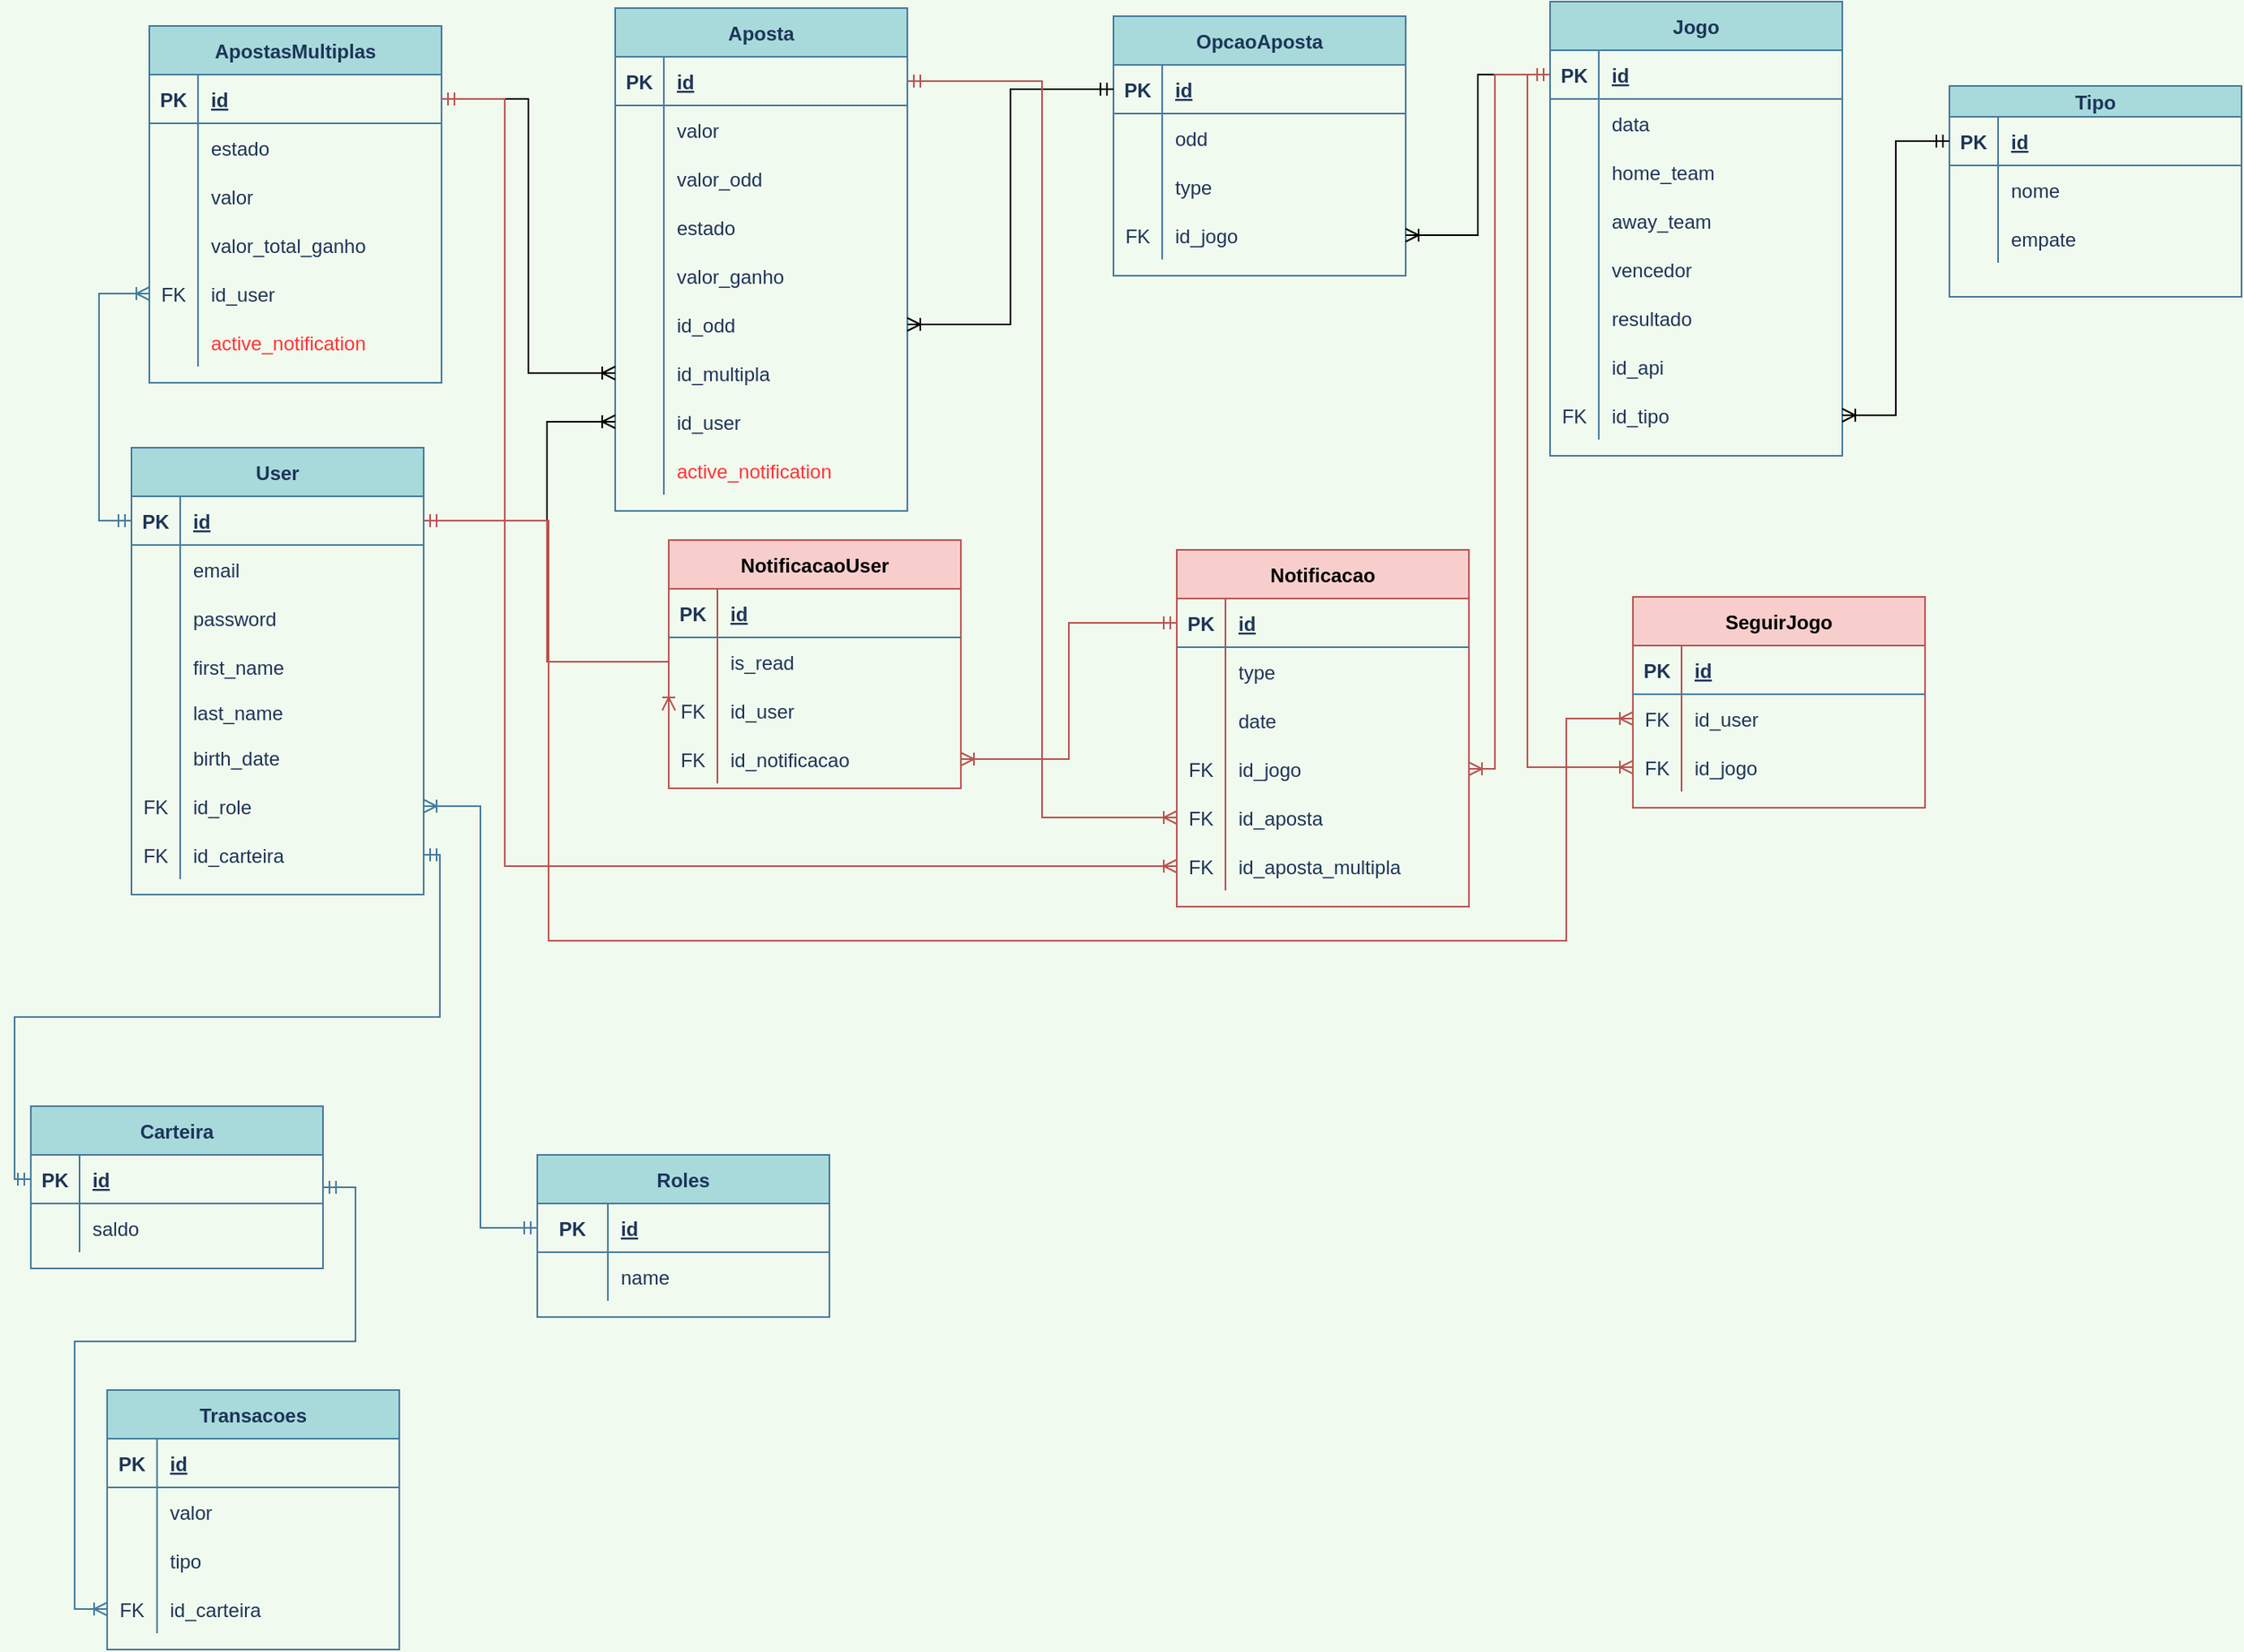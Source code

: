 <mxfile version="20.7.4" type="device"><diagram id="BM9SrNehtdl6ChmOWnFD" name="Página-1"><mxGraphModel dx="684" dy="355" grid="0" gridSize="10" guides="1" tooltips="1" connect="1" arrows="1" fold="1" page="1" pageScale="1" pageWidth="827" pageHeight="1169" background="#F1FAEE" math="0" shadow="0"><root><mxCell id="0"/><mxCell id="1" parent="0"/><mxCell id="zfN1kJil1t1yLDcKfle5-1" value="User" style="shape=table;startSize=30;container=1;collapsible=1;childLayout=tableLayout;fixedRows=1;rowLines=0;fontStyle=1;align=center;resizeLast=1;fillColor=#A8DADC;strokeColor=#457B9D;fontColor=#1D3557;" parent="1" vertex="1"><mxGeometry x="141" y="306" width="180" height="275.528" as="geometry"/></mxCell><mxCell id="zfN1kJil1t1yLDcKfle5-2" value="" style="shape=tableRow;horizontal=0;startSize=0;swimlaneHead=0;swimlaneBody=0;fillColor=none;collapsible=0;dropTarget=0;points=[[0,0.5],[1,0.5]];portConstraint=eastwest;top=0;left=0;right=0;bottom=1;strokeColor=#457B9D;fontColor=#1D3557;" parent="zfN1kJil1t1yLDcKfle5-1" vertex="1"><mxGeometry y="30" width="180" height="30" as="geometry"/></mxCell><mxCell id="zfN1kJil1t1yLDcKfle5-3" value="PK" style="shape=partialRectangle;connectable=0;fillColor=none;top=0;left=0;bottom=0;right=0;fontStyle=1;overflow=hidden;strokeColor=#457B9D;fontColor=#1D3557;" parent="zfN1kJil1t1yLDcKfle5-2" vertex="1"><mxGeometry width="30" height="30" as="geometry"><mxRectangle width="30" height="30" as="alternateBounds"/></mxGeometry></mxCell><mxCell id="zfN1kJil1t1yLDcKfle5-4" value="id" style="shape=partialRectangle;connectable=0;fillColor=none;top=0;left=0;bottom=0;right=0;align=left;spacingLeft=6;fontStyle=5;overflow=hidden;strokeColor=#457B9D;fontColor=#1D3557;" parent="zfN1kJil1t1yLDcKfle5-2" vertex="1"><mxGeometry x="30" width="150" height="30" as="geometry"><mxRectangle width="150" height="30" as="alternateBounds"/></mxGeometry></mxCell><mxCell id="zfN1kJil1t1yLDcKfle5-5" value="" style="shape=tableRow;horizontal=0;startSize=0;swimlaneHead=0;swimlaneBody=0;fillColor=none;collapsible=0;dropTarget=0;points=[[0,0.5],[1,0.5]];portConstraint=eastwest;top=0;left=0;right=0;bottom=0;strokeColor=#457B9D;fontColor=#1D3557;" parent="zfN1kJil1t1yLDcKfle5-1" vertex="1"><mxGeometry y="60" width="180" height="30" as="geometry"/></mxCell><mxCell id="zfN1kJil1t1yLDcKfle5-6" value="" style="shape=partialRectangle;connectable=0;fillColor=none;top=0;left=0;bottom=0;right=0;editable=1;overflow=hidden;strokeColor=#457B9D;fontColor=#1D3557;" parent="zfN1kJil1t1yLDcKfle5-5" vertex="1"><mxGeometry width="30" height="30" as="geometry"><mxRectangle width="30" height="30" as="alternateBounds"/></mxGeometry></mxCell><mxCell id="zfN1kJil1t1yLDcKfle5-7" value="email  " style="shape=partialRectangle;connectable=0;fillColor=none;top=0;left=0;bottom=0;right=0;align=left;spacingLeft=6;overflow=hidden;strokeColor=#457B9D;fontColor=#1D3557;" parent="zfN1kJil1t1yLDcKfle5-5" vertex="1"><mxGeometry x="30" width="150" height="30" as="geometry"><mxRectangle width="150" height="30" as="alternateBounds"/></mxGeometry></mxCell><mxCell id="zfN1kJil1t1yLDcKfle5-8" value="" style="shape=tableRow;horizontal=0;startSize=0;swimlaneHead=0;swimlaneBody=0;fillColor=none;collapsible=0;dropTarget=0;points=[[0,0.5],[1,0.5]];portConstraint=eastwest;top=0;left=0;right=0;bottom=0;strokeColor=#457B9D;fontColor=#1D3557;" parent="zfN1kJil1t1yLDcKfle5-1" vertex="1"><mxGeometry y="90" width="180" height="30" as="geometry"/></mxCell><mxCell id="zfN1kJil1t1yLDcKfle5-9" value="" style="shape=partialRectangle;connectable=0;fillColor=none;top=0;left=0;bottom=0;right=0;editable=1;overflow=hidden;strokeColor=#457B9D;fontColor=#1D3557;" parent="zfN1kJil1t1yLDcKfle5-8" vertex="1"><mxGeometry width="30" height="30" as="geometry"><mxRectangle width="30" height="30" as="alternateBounds"/></mxGeometry></mxCell><mxCell id="zfN1kJil1t1yLDcKfle5-10" value="password" style="shape=partialRectangle;connectable=0;fillColor=none;top=0;left=0;bottom=0;right=0;align=left;spacingLeft=6;overflow=hidden;strokeColor=#457B9D;fontColor=#1D3557;" parent="zfN1kJil1t1yLDcKfle5-8" vertex="1"><mxGeometry x="30" width="150" height="30" as="geometry"><mxRectangle width="150" height="30" as="alternateBounds"/></mxGeometry></mxCell><mxCell id="zfN1kJil1t1yLDcKfle5-11" value="" style="shape=tableRow;horizontal=0;startSize=0;swimlaneHead=0;swimlaneBody=0;fillColor=none;collapsible=0;dropTarget=0;points=[[0,0.5],[1,0.5]];portConstraint=eastwest;top=0;left=0;right=0;bottom=0;strokeColor=#457B9D;fontColor=#1D3557;" parent="zfN1kJil1t1yLDcKfle5-1" vertex="1"><mxGeometry y="120" width="180" height="30" as="geometry"/></mxCell><mxCell id="zfN1kJil1t1yLDcKfle5-12" value="" style="shape=partialRectangle;connectable=0;fillColor=none;top=0;left=0;bottom=0;right=0;editable=1;overflow=hidden;strokeColor=#457B9D;fontColor=#1D3557;" parent="zfN1kJil1t1yLDcKfle5-11" vertex="1"><mxGeometry width="30" height="30" as="geometry"><mxRectangle width="30" height="30" as="alternateBounds"/></mxGeometry></mxCell><mxCell id="zfN1kJil1t1yLDcKfle5-13" value="first_name" style="shape=partialRectangle;connectable=0;fillColor=none;top=0;left=0;bottom=0;right=0;align=left;spacingLeft=6;overflow=hidden;strokeColor=#457B9D;fontColor=#1D3557;" parent="zfN1kJil1t1yLDcKfle5-11" vertex="1"><mxGeometry x="30" width="150" height="30" as="geometry"><mxRectangle width="150" height="30" as="alternateBounds"/></mxGeometry></mxCell><mxCell id="zfN1kJil1t1yLDcKfle5-48" style="shape=tableRow;horizontal=0;startSize=0;swimlaneHead=0;swimlaneBody=0;fillColor=none;collapsible=0;dropTarget=0;points=[[0,0.5],[1,0.5]];portConstraint=eastwest;top=0;left=0;right=0;bottom=0;strokeColor=#457B9D;fontColor=#1D3557;" parent="zfN1kJil1t1yLDcKfle5-1" vertex="1"><mxGeometry y="150" width="180" height="26" as="geometry"/></mxCell><mxCell id="zfN1kJil1t1yLDcKfle5-49" style="shape=partialRectangle;connectable=0;fillColor=none;top=0;left=0;bottom=0;right=0;editable=1;overflow=hidden;strokeColor=#457B9D;fontColor=#1D3557;" parent="zfN1kJil1t1yLDcKfle5-48" vertex="1"><mxGeometry width="30" height="26" as="geometry"><mxRectangle width="30" height="26" as="alternateBounds"/></mxGeometry></mxCell><mxCell id="zfN1kJil1t1yLDcKfle5-50" value="last_name" style="shape=partialRectangle;connectable=0;fillColor=none;top=0;left=0;bottom=0;right=0;align=left;spacingLeft=6;overflow=hidden;strokeColor=#457B9D;fontColor=#1D3557;" parent="zfN1kJil1t1yLDcKfle5-48" vertex="1"><mxGeometry x="30" width="150" height="26" as="geometry"><mxRectangle width="150" height="26" as="alternateBounds"/></mxGeometry></mxCell><mxCell id="zfN1kJil1t1yLDcKfle5-45" style="shape=tableRow;horizontal=0;startSize=0;swimlaneHead=0;swimlaneBody=0;fillColor=none;collapsible=0;dropTarget=0;points=[[0,0.5],[1,0.5]];portConstraint=eastwest;top=0;left=0;right=0;bottom=0;strokeColor=#457B9D;fontColor=#1D3557;" parent="zfN1kJil1t1yLDcKfle5-1" vertex="1"><mxGeometry y="176" width="180" height="30" as="geometry"/></mxCell><mxCell id="zfN1kJil1t1yLDcKfle5-46" style="shape=partialRectangle;connectable=0;fillColor=none;top=0;left=0;bottom=0;right=0;editable=1;overflow=hidden;strokeColor=#457B9D;fontColor=#1D3557;" parent="zfN1kJil1t1yLDcKfle5-45" vertex="1"><mxGeometry width="30" height="30" as="geometry"><mxRectangle width="30" height="30" as="alternateBounds"/></mxGeometry></mxCell><mxCell id="zfN1kJil1t1yLDcKfle5-47" value="birth_date" style="shape=partialRectangle;connectable=0;fillColor=none;top=0;left=0;bottom=0;right=0;align=left;spacingLeft=6;overflow=hidden;strokeColor=#457B9D;fontColor=#1D3557;" parent="zfN1kJil1t1yLDcKfle5-45" vertex="1"><mxGeometry x="30" width="150" height="30" as="geometry"><mxRectangle width="150" height="30" as="alternateBounds"/></mxGeometry></mxCell><mxCell id="zfN1kJil1t1yLDcKfle5-42" style="shape=tableRow;horizontal=0;startSize=0;swimlaneHead=0;swimlaneBody=0;fillColor=none;collapsible=0;dropTarget=0;points=[[0,0.5],[1,0.5]];portConstraint=eastwest;top=0;left=0;right=0;bottom=0;strokeColor=#457B9D;fontColor=#1D3557;" parent="zfN1kJil1t1yLDcKfle5-1" vertex="1"><mxGeometry y="206" width="180" height="30" as="geometry"/></mxCell><mxCell id="zfN1kJil1t1yLDcKfle5-43" value="FK" style="shape=partialRectangle;connectable=0;fillColor=none;top=0;left=0;bottom=0;right=0;editable=1;overflow=hidden;strokeColor=#457B9D;fontColor=#1D3557;" parent="zfN1kJil1t1yLDcKfle5-42" vertex="1"><mxGeometry width="30" height="30" as="geometry"><mxRectangle width="30" height="30" as="alternateBounds"/></mxGeometry></mxCell><mxCell id="zfN1kJil1t1yLDcKfle5-44" value="id_role" style="shape=partialRectangle;connectable=0;fillColor=none;top=0;left=0;bottom=0;right=0;align=left;spacingLeft=6;overflow=hidden;strokeColor=#457B9D;fontColor=#1D3557;" parent="zfN1kJil1t1yLDcKfle5-42" vertex="1"><mxGeometry x="30" width="150" height="30" as="geometry"><mxRectangle width="150" height="30" as="alternateBounds"/></mxGeometry></mxCell><mxCell id="zfN1kJil1t1yLDcKfle5-104" style="shape=tableRow;horizontal=0;startSize=0;swimlaneHead=0;swimlaneBody=0;fillColor=none;collapsible=0;dropTarget=0;points=[[0,0.5],[1,0.5]];portConstraint=eastwest;top=0;left=0;right=0;bottom=0;strokeColor=#457B9D;fontColor=#1D3557;" parent="zfN1kJil1t1yLDcKfle5-1" vertex="1"><mxGeometry y="236" width="180" height="30" as="geometry"/></mxCell><mxCell id="zfN1kJil1t1yLDcKfle5-105" value="FK" style="shape=partialRectangle;connectable=0;fillColor=none;top=0;left=0;bottom=0;right=0;editable=1;overflow=hidden;strokeColor=#457B9D;fontColor=#1D3557;" parent="zfN1kJil1t1yLDcKfle5-104" vertex="1"><mxGeometry width="30" height="30" as="geometry"><mxRectangle width="30" height="30" as="alternateBounds"/></mxGeometry></mxCell><mxCell id="zfN1kJil1t1yLDcKfle5-106" value="id_carteira" style="shape=partialRectangle;connectable=0;fillColor=none;top=0;left=0;bottom=0;right=0;align=left;spacingLeft=6;overflow=hidden;strokeColor=#457B9D;fontColor=#1D3557;" parent="zfN1kJil1t1yLDcKfle5-104" vertex="1"><mxGeometry x="30" width="150" height="30" as="geometry"><mxRectangle width="150" height="30" as="alternateBounds"/></mxGeometry></mxCell><mxCell id="zfN1kJil1t1yLDcKfle5-14" value="OpcaoAposta" style="shape=table;startSize=30;container=1;collapsible=1;childLayout=tableLayout;fixedRows=1;rowLines=0;fontStyle=1;align=center;resizeLast=1;fillColor=#A8DADC;strokeColor=#457B9D;fontColor=#1D3557;" parent="1" vertex="1"><mxGeometry x="746" y="40" width="180" height="160" as="geometry"/></mxCell><mxCell id="zfN1kJil1t1yLDcKfle5-15" value="" style="shape=tableRow;horizontal=0;startSize=0;swimlaneHead=0;swimlaneBody=0;fillColor=none;collapsible=0;dropTarget=0;points=[[0,0.5],[1,0.5]];portConstraint=eastwest;top=0;left=0;right=0;bottom=1;strokeColor=#457B9D;fontColor=#1D3557;" parent="zfN1kJil1t1yLDcKfle5-14" vertex="1"><mxGeometry y="30" width="180" height="30" as="geometry"/></mxCell><mxCell id="zfN1kJil1t1yLDcKfle5-16" value="PK" style="shape=partialRectangle;connectable=0;fillColor=none;top=0;left=0;bottom=0;right=0;fontStyle=1;overflow=hidden;strokeColor=#457B9D;fontColor=#1D3557;" parent="zfN1kJil1t1yLDcKfle5-15" vertex="1"><mxGeometry width="30" height="30" as="geometry"><mxRectangle width="30" height="30" as="alternateBounds"/></mxGeometry></mxCell><mxCell id="zfN1kJil1t1yLDcKfle5-17" value="id" style="shape=partialRectangle;connectable=0;fillColor=none;top=0;left=0;bottom=0;right=0;align=left;spacingLeft=6;fontStyle=5;overflow=hidden;strokeColor=#457B9D;fontColor=#1D3557;" parent="zfN1kJil1t1yLDcKfle5-15" vertex="1"><mxGeometry x="30" width="150" height="30" as="geometry"><mxRectangle width="150" height="30" as="alternateBounds"/></mxGeometry></mxCell><mxCell id="zfN1kJil1t1yLDcKfle5-18" value="" style="shape=tableRow;horizontal=0;startSize=0;swimlaneHead=0;swimlaneBody=0;fillColor=none;collapsible=0;dropTarget=0;points=[[0,0.5],[1,0.5]];portConstraint=eastwest;top=0;left=0;right=0;bottom=0;strokeColor=#457B9D;fontColor=#1D3557;" parent="zfN1kJil1t1yLDcKfle5-14" vertex="1"><mxGeometry y="60" width="180" height="30" as="geometry"/></mxCell><mxCell id="zfN1kJil1t1yLDcKfle5-19" value="" style="shape=partialRectangle;connectable=0;fillColor=none;top=0;left=0;bottom=0;right=0;editable=1;overflow=hidden;strokeColor=#457B9D;fontColor=#1D3557;" parent="zfN1kJil1t1yLDcKfle5-18" vertex="1"><mxGeometry width="30" height="30" as="geometry"><mxRectangle width="30" height="30" as="alternateBounds"/></mxGeometry></mxCell><mxCell id="zfN1kJil1t1yLDcKfle5-20" value="odd" style="shape=partialRectangle;connectable=0;fillColor=none;top=0;left=0;bottom=0;right=0;align=left;spacingLeft=6;overflow=hidden;strokeColor=#457B9D;fontColor=#1D3557;" parent="zfN1kJil1t1yLDcKfle5-18" vertex="1"><mxGeometry x="30" width="150" height="30" as="geometry"><mxRectangle width="150" height="30" as="alternateBounds"/></mxGeometry></mxCell><mxCell id="zfN1kJil1t1yLDcKfle5-21" value="" style="shape=tableRow;horizontal=0;startSize=0;swimlaneHead=0;swimlaneBody=0;fillColor=none;collapsible=0;dropTarget=0;points=[[0,0.5],[1,0.5]];portConstraint=eastwest;top=0;left=0;right=0;bottom=0;strokeColor=#457B9D;fontColor=#1D3557;" parent="zfN1kJil1t1yLDcKfle5-14" vertex="1"><mxGeometry y="90" width="180" height="30" as="geometry"/></mxCell><mxCell id="zfN1kJil1t1yLDcKfle5-22" value="" style="shape=partialRectangle;connectable=0;fillColor=none;top=0;left=0;bottom=0;right=0;editable=1;overflow=hidden;strokeColor=#457B9D;fontColor=#1D3557;" parent="zfN1kJil1t1yLDcKfle5-21" vertex="1"><mxGeometry width="30" height="30" as="geometry"><mxRectangle width="30" height="30" as="alternateBounds"/></mxGeometry></mxCell><mxCell id="zfN1kJil1t1yLDcKfle5-23" value="type" style="shape=partialRectangle;connectable=0;fillColor=none;top=0;left=0;bottom=0;right=0;align=left;spacingLeft=6;overflow=hidden;strokeColor=#457B9D;fontColor=#1D3557;" parent="zfN1kJil1t1yLDcKfle5-21" vertex="1"><mxGeometry x="30" width="150" height="30" as="geometry"><mxRectangle width="150" height="30" as="alternateBounds"/></mxGeometry></mxCell><mxCell id="zfN1kJil1t1yLDcKfle5-24" value="" style="shape=tableRow;horizontal=0;startSize=0;swimlaneHead=0;swimlaneBody=0;fillColor=none;collapsible=0;dropTarget=0;points=[[0,0.5],[1,0.5]];portConstraint=eastwest;top=0;left=0;right=0;bottom=0;strokeColor=#457B9D;fontColor=#1D3557;" parent="zfN1kJil1t1yLDcKfle5-14" vertex="1"><mxGeometry y="120" width="180" height="30" as="geometry"/></mxCell><mxCell id="zfN1kJil1t1yLDcKfle5-25" value="FK" style="shape=partialRectangle;connectable=0;fillColor=none;top=0;left=0;bottom=0;right=0;editable=1;overflow=hidden;strokeColor=#457B9D;fontColor=#1D3557;" parent="zfN1kJil1t1yLDcKfle5-24" vertex="1"><mxGeometry width="30" height="30" as="geometry"><mxRectangle width="30" height="30" as="alternateBounds"/></mxGeometry></mxCell><mxCell id="zfN1kJil1t1yLDcKfle5-26" value="id_jogo" style="shape=partialRectangle;connectable=0;fillColor=none;top=0;left=0;bottom=0;right=0;align=left;spacingLeft=6;overflow=hidden;strokeColor=#457B9D;fontColor=#1D3557;" parent="zfN1kJil1t1yLDcKfle5-24" vertex="1"><mxGeometry x="30" width="150" height="30" as="geometry"><mxRectangle width="150" height="30" as="alternateBounds"/></mxGeometry></mxCell><mxCell id="zfN1kJil1t1yLDcKfle5-28" value="Roles" style="shape=table;startSize=30;container=1;collapsible=1;childLayout=tableLayout;fixedRows=1;rowLines=0;fontStyle=1;align=center;resizeLast=1;fillColor=#A8DADC;strokeColor=#457B9D;fontColor=#1D3557;" parent="1" vertex="1"><mxGeometry x="391" y="742" width="180" height="100" as="geometry"/></mxCell><mxCell id="zfN1kJil1t1yLDcKfle5-29" value="" style="shape=tableRow;horizontal=0;startSize=0;swimlaneHead=0;swimlaneBody=0;fillColor=none;collapsible=0;dropTarget=0;points=[[0,0.5],[1,0.5]];portConstraint=eastwest;top=0;left=0;right=0;bottom=1;strokeColor=#457B9D;fontColor=#1D3557;" parent="zfN1kJil1t1yLDcKfle5-28" vertex="1"><mxGeometry y="30" width="180" height="30" as="geometry"/></mxCell><mxCell id="zfN1kJil1t1yLDcKfle5-30" value="PK" style="shape=partialRectangle;connectable=0;fillColor=none;top=0;left=0;bottom=0;right=0;fontStyle=1;overflow=hidden;strokeColor=#457B9D;fontColor=#1D3557;" parent="zfN1kJil1t1yLDcKfle5-29" vertex="1"><mxGeometry width="43.5" height="30" as="geometry"><mxRectangle width="43.5" height="30" as="alternateBounds"/></mxGeometry></mxCell><mxCell id="zfN1kJil1t1yLDcKfle5-31" value="id" style="shape=partialRectangle;connectable=0;fillColor=none;top=0;left=0;bottom=0;right=0;align=left;spacingLeft=6;fontStyle=5;overflow=hidden;strokeColor=#457B9D;fontColor=#1D3557;" parent="zfN1kJil1t1yLDcKfle5-29" vertex="1"><mxGeometry x="43.5" width="136.5" height="30" as="geometry"><mxRectangle width="136.5" height="30" as="alternateBounds"/></mxGeometry></mxCell><mxCell id="zfN1kJil1t1yLDcKfle5-32" value="" style="shape=tableRow;horizontal=0;startSize=0;swimlaneHead=0;swimlaneBody=0;fillColor=none;collapsible=0;dropTarget=0;points=[[0,0.5],[1,0.5]];portConstraint=eastwest;top=0;left=0;right=0;bottom=0;strokeColor=#457B9D;fontColor=#1D3557;" parent="zfN1kJil1t1yLDcKfle5-28" vertex="1"><mxGeometry y="60" width="180" height="30" as="geometry"/></mxCell><mxCell id="zfN1kJil1t1yLDcKfle5-33" value="" style="shape=partialRectangle;connectable=0;fillColor=none;top=0;left=0;bottom=0;right=0;editable=1;overflow=hidden;strokeColor=#457B9D;fontColor=#1D3557;" parent="zfN1kJil1t1yLDcKfle5-32" vertex="1"><mxGeometry width="43.5" height="30" as="geometry"><mxRectangle width="43.5" height="30" as="alternateBounds"/></mxGeometry></mxCell><mxCell id="zfN1kJil1t1yLDcKfle5-34" value="name" style="shape=partialRectangle;connectable=0;fillColor=none;top=0;left=0;bottom=0;right=0;align=left;spacingLeft=6;overflow=hidden;strokeColor=#457B9D;fontColor=#1D3557;" parent="zfN1kJil1t1yLDcKfle5-32" vertex="1"><mxGeometry x="43.5" width="136.5" height="30" as="geometry"><mxRectangle width="136.5" height="30" as="alternateBounds"/></mxGeometry></mxCell><mxCell id="zfN1kJil1t1yLDcKfle5-41" value="" style="fontSize=12;html=1;endArrow=ERmandOne;endFill=0;rounded=0;entryX=0;entryY=0.5;entryDx=0;entryDy=0;edgeStyle=orthogonalEdgeStyle;startArrow=ERoneToMany;startFill=0;labelBackgroundColor=#F1FAEE;strokeColor=#457B9D;fontColor=#1D3557;exitX=1;exitY=0.5;exitDx=0;exitDy=0;" parent="1" source="zfN1kJil1t1yLDcKfle5-42" target="zfN1kJil1t1yLDcKfle5-29" edge="1"><mxGeometry width="100" height="100" relative="1" as="geometry"><mxPoint x="347" y="484" as="sourcePoint"/><mxPoint x="714" y="232" as="targetPoint"/></mxGeometry></mxCell><mxCell id="zfN1kJil1t1yLDcKfle5-138" style="edgeStyle=orthogonalEdgeStyle;rounded=0;orthogonalLoop=1;jettySize=auto;html=1;exitX=0;exitY=0.5;exitDx=0;exitDy=0;entryX=0;entryY=0.5;entryDx=0;entryDy=0;fontColor=#1D3557;startArrow=ERoneToMany;startFill=0;endArrow=ERmandOne;endFill=0;strokeColor=#457B9D;fillColor=#A8DADC;" parent="1" source="tdjnqre-fGvMYuSrf_IE-15" target="zfN1kJil1t1yLDcKfle5-2" edge="1"><mxGeometry relative="1" as="geometry"/></mxCell><mxCell id="zfN1kJil1t1yLDcKfle5-51" value="ApostasMultiplas" style="shape=table;startSize=30;container=1;collapsible=1;childLayout=tableLayout;fixedRows=1;rowLines=0;fontStyle=1;align=center;resizeLast=1;fillColor=#A8DADC;strokeColor=#457B9D;fontColor=#1D3557;" parent="1" vertex="1"><mxGeometry x="152" y="46" width="180" height="220" as="geometry"/></mxCell><mxCell id="zfN1kJil1t1yLDcKfle5-52" value="" style="shape=tableRow;horizontal=0;startSize=0;swimlaneHead=0;swimlaneBody=0;fillColor=none;collapsible=0;dropTarget=0;points=[[0,0.5],[1,0.5]];portConstraint=eastwest;top=0;left=0;right=0;bottom=1;strokeColor=#457B9D;fontColor=#1D3557;" parent="zfN1kJil1t1yLDcKfle5-51" vertex="1"><mxGeometry y="30" width="180" height="30" as="geometry"/></mxCell><mxCell id="zfN1kJil1t1yLDcKfle5-53" value="PK" style="shape=partialRectangle;connectable=0;fillColor=none;top=0;left=0;bottom=0;right=0;fontStyle=1;overflow=hidden;strokeColor=#457B9D;fontColor=#1D3557;" parent="zfN1kJil1t1yLDcKfle5-52" vertex="1"><mxGeometry width="30" height="30" as="geometry"><mxRectangle width="30" height="30" as="alternateBounds"/></mxGeometry></mxCell><mxCell id="zfN1kJil1t1yLDcKfle5-54" value="id" style="shape=partialRectangle;connectable=0;fillColor=none;top=0;left=0;bottom=0;right=0;align=left;spacingLeft=6;fontStyle=5;overflow=hidden;strokeColor=#457B9D;fontColor=#1D3557;" parent="zfN1kJil1t1yLDcKfle5-52" vertex="1"><mxGeometry x="30" width="150" height="30" as="geometry"><mxRectangle width="150" height="30" as="alternateBounds"/></mxGeometry></mxCell><mxCell id="zfN1kJil1t1yLDcKfle5-55" value="" style="shape=tableRow;horizontal=0;startSize=0;swimlaneHead=0;swimlaneBody=0;fillColor=none;collapsible=0;dropTarget=0;points=[[0,0.5],[1,0.5]];portConstraint=eastwest;top=0;left=0;right=0;bottom=0;strokeColor=#457B9D;fontColor=#1D3557;" parent="zfN1kJil1t1yLDcKfle5-51" vertex="1"><mxGeometry y="60" width="180" height="30" as="geometry"/></mxCell><mxCell id="zfN1kJil1t1yLDcKfle5-56" value="" style="shape=partialRectangle;connectable=0;fillColor=none;top=0;left=0;bottom=0;right=0;editable=1;overflow=hidden;strokeColor=#457B9D;fontColor=#1D3557;" parent="zfN1kJil1t1yLDcKfle5-55" vertex="1"><mxGeometry width="30" height="30" as="geometry"><mxRectangle width="30" height="30" as="alternateBounds"/></mxGeometry></mxCell><mxCell id="zfN1kJil1t1yLDcKfle5-57" value="estado" style="shape=partialRectangle;connectable=0;fillColor=none;top=0;left=0;bottom=0;right=0;align=left;spacingLeft=6;overflow=hidden;strokeColor=#457B9D;fontColor=#1D3557;" parent="zfN1kJil1t1yLDcKfle5-55" vertex="1"><mxGeometry x="30" width="150" height="30" as="geometry"><mxRectangle width="150" height="30" as="alternateBounds"/></mxGeometry></mxCell><mxCell id="zfN1kJil1t1yLDcKfle5-58" value="" style="shape=tableRow;horizontal=0;startSize=0;swimlaneHead=0;swimlaneBody=0;fillColor=none;collapsible=0;dropTarget=0;points=[[0,0.5],[1,0.5]];portConstraint=eastwest;top=0;left=0;right=0;bottom=0;strokeColor=#457B9D;fontColor=#1D3557;" parent="zfN1kJil1t1yLDcKfle5-51" vertex="1"><mxGeometry y="90" width="180" height="30" as="geometry"/></mxCell><mxCell id="zfN1kJil1t1yLDcKfle5-59" value="" style="shape=partialRectangle;connectable=0;fillColor=none;top=0;left=0;bottom=0;right=0;editable=1;overflow=hidden;strokeColor=#457B9D;fontColor=#1D3557;" parent="zfN1kJil1t1yLDcKfle5-58" vertex="1"><mxGeometry width="30" height="30" as="geometry"><mxRectangle width="30" height="30" as="alternateBounds"/></mxGeometry></mxCell><mxCell id="zfN1kJil1t1yLDcKfle5-60" value="valor" style="shape=partialRectangle;connectable=0;fillColor=none;top=0;left=0;bottom=0;right=0;align=left;spacingLeft=6;overflow=hidden;strokeColor=#457B9D;fontColor=#1D3557;" parent="zfN1kJil1t1yLDcKfle5-58" vertex="1"><mxGeometry x="30" width="150" height="30" as="geometry"><mxRectangle width="150" height="30" as="alternateBounds"/></mxGeometry></mxCell><mxCell id="tdjnqre-fGvMYuSrf_IE-28" style="shape=tableRow;horizontal=0;startSize=0;swimlaneHead=0;swimlaneBody=0;fillColor=none;collapsible=0;dropTarget=0;points=[[0,0.5],[1,0.5]];portConstraint=eastwest;top=0;left=0;right=0;bottom=0;strokeColor=#457B9D;fontColor=#1D3557;" parent="zfN1kJil1t1yLDcKfle5-51" vertex="1"><mxGeometry y="120" width="180" height="30" as="geometry"/></mxCell><mxCell id="tdjnqre-fGvMYuSrf_IE-29" style="shape=partialRectangle;connectable=0;fillColor=none;top=0;left=0;bottom=0;right=0;editable=1;overflow=hidden;strokeColor=#457B9D;fontColor=#1D3557;" parent="tdjnqre-fGvMYuSrf_IE-28" vertex="1"><mxGeometry width="30" height="30" as="geometry"><mxRectangle width="30" height="30" as="alternateBounds"/></mxGeometry></mxCell><mxCell id="tdjnqre-fGvMYuSrf_IE-30" value="valor_total_ganho" style="shape=partialRectangle;connectable=0;fillColor=none;top=0;left=0;bottom=0;right=0;align=left;spacingLeft=6;overflow=hidden;strokeColor=#457B9D;fontColor=#1D3557;" parent="tdjnqre-fGvMYuSrf_IE-28" vertex="1"><mxGeometry x="30" width="150" height="30" as="geometry"><mxRectangle width="150" height="30" as="alternateBounds"/></mxGeometry></mxCell><mxCell id="tdjnqre-fGvMYuSrf_IE-15" style="shape=tableRow;horizontal=0;startSize=0;swimlaneHead=0;swimlaneBody=0;fillColor=none;collapsible=0;dropTarget=0;points=[[0,0.5],[1,0.5]];portConstraint=eastwest;top=0;left=0;right=0;bottom=0;strokeColor=#457B9D;fontColor=#1D3557;" parent="zfN1kJil1t1yLDcKfle5-51" vertex="1"><mxGeometry y="150" width="180" height="30" as="geometry"/></mxCell><mxCell id="tdjnqre-fGvMYuSrf_IE-16" value="FK" style="shape=partialRectangle;connectable=0;fillColor=none;top=0;left=0;bottom=0;right=0;editable=1;overflow=hidden;strokeColor=#457B9D;fontColor=#1D3557;" parent="tdjnqre-fGvMYuSrf_IE-15" vertex="1"><mxGeometry width="30" height="30" as="geometry"><mxRectangle width="30" height="30" as="alternateBounds"/></mxGeometry></mxCell><mxCell id="tdjnqre-fGvMYuSrf_IE-17" value="id_user" style="shape=partialRectangle;connectable=0;fillColor=none;top=0;left=0;bottom=0;right=0;align=left;spacingLeft=6;overflow=hidden;strokeColor=#457B9D;fontColor=#1D3557;" parent="tdjnqre-fGvMYuSrf_IE-15" vertex="1"><mxGeometry x="30" width="150" height="30" as="geometry"><mxRectangle width="150" height="30" as="alternateBounds"/></mxGeometry></mxCell><mxCell id="IFUhgGy_5x5b1TwnrjsR-65" style="shape=tableRow;horizontal=0;startSize=0;swimlaneHead=0;swimlaneBody=0;fillColor=none;collapsible=0;dropTarget=0;points=[[0,0.5],[1,0.5]];portConstraint=eastwest;top=0;left=0;right=0;bottom=0;strokeColor=#457B9D;fontColor=#1D3557;" parent="zfN1kJil1t1yLDcKfle5-51" vertex="1"><mxGeometry y="180" width="180" height="30" as="geometry"/></mxCell><mxCell id="IFUhgGy_5x5b1TwnrjsR-66" style="shape=partialRectangle;connectable=0;fillColor=none;top=0;left=0;bottom=0;right=0;editable=1;overflow=hidden;strokeColor=#457B9D;fontColor=#1D3557;" parent="IFUhgGy_5x5b1TwnrjsR-65" vertex="1"><mxGeometry width="30" height="30" as="geometry"><mxRectangle width="30" height="30" as="alternateBounds"/></mxGeometry></mxCell><mxCell id="IFUhgGy_5x5b1TwnrjsR-67" value="active_notification" style="shape=partialRectangle;connectable=0;fillColor=none;top=0;left=0;bottom=0;right=0;align=left;spacingLeft=6;overflow=hidden;strokeColor=#457B9D;fontColor=#FF3333;" parent="IFUhgGy_5x5b1TwnrjsR-65" vertex="1"><mxGeometry x="30" width="150" height="30" as="geometry"><mxRectangle width="150" height="30" as="alternateBounds"/></mxGeometry></mxCell><mxCell id="zfN1kJil1t1yLDcKfle5-64" value="Aposta" style="shape=table;startSize=30;container=1;collapsible=1;childLayout=tableLayout;fixedRows=1;rowLines=0;fontStyle=1;align=center;resizeLast=1;fillColor=#A8DADC;strokeColor=#457B9D;fontColor=#1D3557;" parent="1" vertex="1"><mxGeometry x="439" y="35" width="180" height="310" as="geometry"/></mxCell><mxCell id="zfN1kJil1t1yLDcKfle5-65" value="" style="shape=tableRow;horizontal=0;startSize=0;swimlaneHead=0;swimlaneBody=0;fillColor=none;collapsible=0;dropTarget=0;points=[[0,0.5],[1,0.5]];portConstraint=eastwest;top=0;left=0;right=0;bottom=1;strokeColor=#457B9D;fontColor=#1D3557;" parent="zfN1kJil1t1yLDcKfle5-64" vertex="1"><mxGeometry y="30" width="180" height="30" as="geometry"/></mxCell><mxCell id="zfN1kJil1t1yLDcKfle5-66" value="PK" style="shape=partialRectangle;connectable=0;fillColor=none;top=0;left=0;bottom=0;right=0;fontStyle=1;overflow=hidden;strokeColor=#457B9D;fontColor=#1D3557;" parent="zfN1kJil1t1yLDcKfle5-65" vertex="1"><mxGeometry width="30" height="30" as="geometry"><mxRectangle width="30" height="30" as="alternateBounds"/></mxGeometry></mxCell><mxCell id="zfN1kJil1t1yLDcKfle5-67" value="id" style="shape=partialRectangle;connectable=0;fillColor=none;top=0;left=0;bottom=0;right=0;align=left;spacingLeft=6;fontStyle=5;overflow=hidden;strokeColor=#457B9D;fontColor=#1D3557;" parent="zfN1kJil1t1yLDcKfle5-65" vertex="1"><mxGeometry x="30" width="150" height="30" as="geometry"><mxRectangle width="150" height="30" as="alternateBounds"/></mxGeometry></mxCell><mxCell id="zfN1kJil1t1yLDcKfle5-68" value="" style="shape=tableRow;horizontal=0;startSize=0;swimlaneHead=0;swimlaneBody=0;fillColor=none;collapsible=0;dropTarget=0;points=[[0,0.5],[1,0.5]];portConstraint=eastwest;top=0;left=0;right=0;bottom=0;strokeColor=#457B9D;fontColor=#1D3557;" parent="zfN1kJil1t1yLDcKfle5-64" vertex="1"><mxGeometry y="60" width="180" height="30" as="geometry"/></mxCell><mxCell id="zfN1kJil1t1yLDcKfle5-69" value="" style="shape=partialRectangle;connectable=0;fillColor=none;top=0;left=0;bottom=0;right=0;editable=1;overflow=hidden;strokeColor=#457B9D;fontColor=#1D3557;" parent="zfN1kJil1t1yLDcKfle5-68" vertex="1"><mxGeometry width="30" height="30" as="geometry"><mxRectangle width="30" height="30" as="alternateBounds"/></mxGeometry></mxCell><mxCell id="zfN1kJil1t1yLDcKfle5-70" value="valor" style="shape=partialRectangle;connectable=0;fillColor=none;top=0;left=0;bottom=0;right=0;align=left;spacingLeft=6;overflow=hidden;strokeColor=#457B9D;fontColor=#1D3557;" parent="zfN1kJil1t1yLDcKfle5-68" vertex="1"><mxGeometry x="30" width="150" height="30" as="geometry"><mxRectangle width="150" height="30" as="alternateBounds"/></mxGeometry></mxCell><mxCell id="zfN1kJil1t1yLDcKfle5-71" value="" style="shape=tableRow;horizontal=0;startSize=0;swimlaneHead=0;swimlaneBody=0;fillColor=none;collapsible=0;dropTarget=0;points=[[0,0.5],[1,0.5]];portConstraint=eastwest;top=0;left=0;right=0;bottom=0;strokeColor=#457B9D;fontColor=#1D3557;" parent="zfN1kJil1t1yLDcKfle5-64" vertex="1"><mxGeometry y="90" width="180" height="30" as="geometry"/></mxCell><mxCell id="zfN1kJil1t1yLDcKfle5-72" value="" style="shape=partialRectangle;connectable=0;fillColor=none;top=0;left=0;bottom=0;right=0;editable=1;overflow=hidden;strokeColor=#457B9D;fontColor=#1D3557;" parent="zfN1kJil1t1yLDcKfle5-71" vertex="1"><mxGeometry width="30" height="30" as="geometry"><mxRectangle width="30" height="30" as="alternateBounds"/></mxGeometry></mxCell><mxCell id="zfN1kJil1t1yLDcKfle5-73" value="valor_odd" style="shape=partialRectangle;connectable=0;fillColor=none;top=0;left=0;bottom=0;right=0;align=left;spacingLeft=6;overflow=hidden;strokeColor=#457B9D;fontColor=#1D3557;" parent="zfN1kJil1t1yLDcKfle5-71" vertex="1"><mxGeometry x="30" width="150" height="30" as="geometry"><mxRectangle width="150" height="30" as="alternateBounds"/></mxGeometry></mxCell><mxCell id="zfN1kJil1t1yLDcKfle5-74" value="" style="shape=tableRow;horizontal=0;startSize=0;swimlaneHead=0;swimlaneBody=0;fillColor=none;collapsible=0;dropTarget=0;points=[[0,0.5],[1,0.5]];portConstraint=eastwest;top=0;left=0;right=0;bottom=0;strokeColor=#457B9D;fontColor=#1D3557;" parent="zfN1kJil1t1yLDcKfle5-64" vertex="1"><mxGeometry y="120" width="180" height="30" as="geometry"/></mxCell><mxCell id="zfN1kJil1t1yLDcKfle5-75" value="" style="shape=partialRectangle;connectable=0;fillColor=none;top=0;left=0;bottom=0;right=0;editable=1;overflow=hidden;strokeColor=#457B9D;fontColor=#1D3557;" parent="zfN1kJil1t1yLDcKfle5-74" vertex="1"><mxGeometry width="30" height="30" as="geometry"><mxRectangle width="30" height="30" as="alternateBounds"/></mxGeometry></mxCell><mxCell id="zfN1kJil1t1yLDcKfle5-76" value="estado" style="shape=partialRectangle;connectable=0;fillColor=none;top=0;left=0;bottom=0;right=0;align=left;spacingLeft=6;overflow=hidden;strokeColor=#457B9D;fontColor=#1D3557;" parent="zfN1kJil1t1yLDcKfle5-74" vertex="1"><mxGeometry x="30" width="150" height="30" as="geometry"><mxRectangle width="150" height="30" as="alternateBounds"/></mxGeometry></mxCell><mxCell id="tdjnqre-fGvMYuSrf_IE-31" style="shape=tableRow;horizontal=0;startSize=0;swimlaneHead=0;swimlaneBody=0;fillColor=none;collapsible=0;dropTarget=0;points=[[0,0.5],[1,0.5]];portConstraint=eastwest;top=0;left=0;right=0;bottom=0;strokeColor=#457B9D;fontColor=#1D3557;" parent="zfN1kJil1t1yLDcKfle5-64" vertex="1"><mxGeometry y="150" width="180" height="30" as="geometry"/></mxCell><mxCell id="tdjnqre-fGvMYuSrf_IE-32" style="shape=partialRectangle;connectable=0;fillColor=none;top=0;left=0;bottom=0;right=0;editable=1;overflow=hidden;strokeColor=#457B9D;fontColor=#1D3557;" parent="tdjnqre-fGvMYuSrf_IE-31" vertex="1"><mxGeometry width="30" height="30" as="geometry"><mxRectangle width="30" height="30" as="alternateBounds"/></mxGeometry></mxCell><mxCell id="tdjnqre-fGvMYuSrf_IE-33" value="valor_ganho" style="shape=partialRectangle;connectable=0;fillColor=none;top=0;left=0;bottom=0;right=0;align=left;spacingLeft=6;overflow=hidden;strokeColor=#457B9D;fontColor=#1D3557;" parent="tdjnqre-fGvMYuSrf_IE-31" vertex="1"><mxGeometry x="30" width="150" height="30" as="geometry"><mxRectangle width="150" height="30" as="alternateBounds"/></mxGeometry></mxCell><mxCell id="tdjnqre-fGvMYuSrf_IE-1" style="shape=tableRow;horizontal=0;startSize=0;swimlaneHead=0;swimlaneBody=0;fillColor=none;collapsible=0;dropTarget=0;points=[[0,0.5],[1,0.5]];portConstraint=eastwest;top=0;left=0;right=0;bottom=0;strokeColor=#457B9D;fontColor=#1D3557;" parent="zfN1kJil1t1yLDcKfle5-64" vertex="1"><mxGeometry y="180" width="180" height="30" as="geometry"/></mxCell><mxCell id="tdjnqre-fGvMYuSrf_IE-2" style="shape=partialRectangle;connectable=0;fillColor=none;top=0;left=0;bottom=0;right=0;editable=1;overflow=hidden;strokeColor=#457B9D;fontColor=#1D3557;" parent="tdjnqre-fGvMYuSrf_IE-1" vertex="1"><mxGeometry width="30" height="30" as="geometry"><mxRectangle width="30" height="30" as="alternateBounds"/></mxGeometry></mxCell><mxCell id="tdjnqre-fGvMYuSrf_IE-3" value="id_odd" style="shape=partialRectangle;connectable=0;fillColor=none;top=0;left=0;bottom=0;right=0;align=left;spacingLeft=6;overflow=hidden;strokeColor=#457B9D;fontColor=#1D3557;" parent="tdjnqre-fGvMYuSrf_IE-1" vertex="1"><mxGeometry x="30" width="150" height="30" as="geometry"><mxRectangle width="150" height="30" as="alternateBounds"/></mxGeometry></mxCell><mxCell id="tdjnqre-fGvMYuSrf_IE-4" style="shape=tableRow;horizontal=0;startSize=0;swimlaneHead=0;swimlaneBody=0;fillColor=none;collapsible=0;dropTarget=0;points=[[0,0.5],[1,0.5]];portConstraint=eastwest;top=0;left=0;right=0;bottom=0;strokeColor=#457B9D;fontColor=#1D3557;" parent="zfN1kJil1t1yLDcKfle5-64" vertex="1"><mxGeometry y="210" width="180" height="30" as="geometry"/></mxCell><mxCell id="tdjnqre-fGvMYuSrf_IE-5" style="shape=partialRectangle;connectable=0;fillColor=none;top=0;left=0;bottom=0;right=0;editable=1;overflow=hidden;strokeColor=#457B9D;fontColor=#1D3557;" parent="tdjnqre-fGvMYuSrf_IE-4" vertex="1"><mxGeometry width="30" height="30" as="geometry"><mxRectangle width="30" height="30" as="alternateBounds"/></mxGeometry></mxCell><mxCell id="tdjnqre-fGvMYuSrf_IE-6" value="id_multipla" style="shape=partialRectangle;connectable=0;fillColor=none;top=0;left=0;bottom=0;right=0;align=left;spacingLeft=6;overflow=hidden;strokeColor=#457B9D;fontColor=#1D3557;" parent="tdjnqre-fGvMYuSrf_IE-4" vertex="1"><mxGeometry x="30" width="150" height="30" as="geometry"><mxRectangle width="150" height="30" as="alternateBounds"/></mxGeometry></mxCell><mxCell id="tdjnqre-fGvMYuSrf_IE-18" style="shape=tableRow;horizontal=0;startSize=0;swimlaneHead=0;swimlaneBody=0;fillColor=none;collapsible=0;dropTarget=0;points=[[0,0.5],[1,0.5]];portConstraint=eastwest;top=0;left=0;right=0;bottom=0;strokeColor=#457B9D;fontColor=#1D3557;" parent="zfN1kJil1t1yLDcKfle5-64" vertex="1"><mxGeometry y="240" width="180" height="30" as="geometry"/></mxCell><mxCell id="tdjnqre-fGvMYuSrf_IE-19" style="shape=partialRectangle;connectable=0;fillColor=none;top=0;left=0;bottom=0;right=0;editable=1;overflow=hidden;strokeColor=#457B9D;fontColor=#1D3557;" parent="tdjnqre-fGvMYuSrf_IE-18" vertex="1"><mxGeometry width="30" height="30" as="geometry"><mxRectangle width="30" height="30" as="alternateBounds"/></mxGeometry></mxCell><mxCell id="tdjnqre-fGvMYuSrf_IE-20" value="id_user" style="shape=partialRectangle;connectable=0;fillColor=none;top=0;left=0;bottom=0;right=0;align=left;spacingLeft=6;overflow=hidden;strokeColor=#457B9D;fontColor=#1D3557;" parent="tdjnqre-fGvMYuSrf_IE-18" vertex="1"><mxGeometry x="30" width="150" height="30" as="geometry"><mxRectangle width="150" height="30" as="alternateBounds"/></mxGeometry></mxCell><mxCell id="IFUhgGy_5x5b1TwnrjsR-62" style="shape=tableRow;horizontal=0;startSize=0;swimlaneHead=0;swimlaneBody=0;fillColor=none;collapsible=0;dropTarget=0;points=[[0,0.5],[1,0.5]];portConstraint=eastwest;top=0;left=0;right=0;bottom=0;strokeColor=#457B9D;fontColor=#1D3557;" parent="zfN1kJil1t1yLDcKfle5-64" vertex="1"><mxGeometry y="270" width="180" height="30" as="geometry"/></mxCell><mxCell id="IFUhgGy_5x5b1TwnrjsR-63" style="shape=partialRectangle;connectable=0;fillColor=none;top=0;left=0;bottom=0;right=0;editable=1;overflow=hidden;strokeColor=#457B9D;fontColor=#1D3557;" parent="IFUhgGy_5x5b1TwnrjsR-62" vertex="1"><mxGeometry width="30" height="30" as="geometry"><mxRectangle width="30" height="30" as="alternateBounds"/></mxGeometry></mxCell><mxCell id="IFUhgGy_5x5b1TwnrjsR-64" value="active_notification" style="shape=partialRectangle;connectable=0;fillColor=none;top=0;left=0;bottom=0;right=0;align=left;spacingLeft=6;overflow=hidden;strokeColor=#457B9D;fontColor=#FF3333;" parent="IFUhgGy_5x5b1TwnrjsR-62" vertex="1"><mxGeometry x="30" width="150" height="30" as="geometry"><mxRectangle width="150" height="30" as="alternateBounds"/></mxGeometry></mxCell><mxCell id="zfN1kJil1t1yLDcKfle5-77" value="Transacoes" style="shape=table;startSize=30;container=1;collapsible=1;childLayout=tableLayout;fixedRows=1;rowLines=0;fontStyle=1;align=center;resizeLast=1;fillColor=#A8DADC;strokeColor=#457B9D;fontColor=#1D3557;" parent="1" vertex="1"><mxGeometry x="126" y="887" width="180" height="160" as="geometry"/></mxCell><mxCell id="zfN1kJil1t1yLDcKfle5-78" value="" style="shape=tableRow;horizontal=0;startSize=0;swimlaneHead=0;swimlaneBody=0;fillColor=none;collapsible=0;dropTarget=0;points=[[0,0.5],[1,0.5]];portConstraint=eastwest;top=0;left=0;right=0;bottom=1;strokeColor=#457B9D;fontColor=#1D3557;" parent="zfN1kJil1t1yLDcKfle5-77" vertex="1"><mxGeometry y="30" width="180" height="30" as="geometry"/></mxCell><mxCell id="zfN1kJil1t1yLDcKfle5-79" value="PK" style="shape=partialRectangle;connectable=0;fillColor=none;top=0;left=0;bottom=0;right=0;fontStyle=1;overflow=hidden;strokeColor=#457B9D;fontColor=#1D3557;" parent="zfN1kJil1t1yLDcKfle5-78" vertex="1"><mxGeometry width="30.75" height="30" as="geometry"><mxRectangle width="30.75" height="30" as="alternateBounds"/></mxGeometry></mxCell><mxCell id="zfN1kJil1t1yLDcKfle5-80" value="id" style="shape=partialRectangle;connectable=0;fillColor=none;top=0;left=0;bottom=0;right=0;align=left;spacingLeft=6;fontStyle=5;overflow=hidden;strokeColor=#457B9D;fontColor=#1D3557;" parent="zfN1kJil1t1yLDcKfle5-78" vertex="1"><mxGeometry x="30.75" width="149.25" height="30" as="geometry"><mxRectangle width="149.25" height="30" as="alternateBounds"/></mxGeometry></mxCell><mxCell id="zfN1kJil1t1yLDcKfle5-81" value="" style="shape=tableRow;horizontal=0;startSize=0;swimlaneHead=0;swimlaneBody=0;fillColor=none;collapsible=0;dropTarget=0;points=[[0,0.5],[1,0.5]];portConstraint=eastwest;top=0;left=0;right=0;bottom=0;strokeColor=#457B9D;fontColor=#1D3557;" parent="zfN1kJil1t1yLDcKfle5-77" vertex="1"><mxGeometry y="60" width="180" height="30" as="geometry"/></mxCell><mxCell id="zfN1kJil1t1yLDcKfle5-82" value="" style="shape=partialRectangle;connectable=0;fillColor=none;top=0;left=0;bottom=0;right=0;editable=1;overflow=hidden;strokeColor=#457B9D;fontColor=#1D3557;" parent="zfN1kJil1t1yLDcKfle5-81" vertex="1"><mxGeometry width="30.75" height="30" as="geometry"><mxRectangle width="30.75" height="30" as="alternateBounds"/></mxGeometry></mxCell><mxCell id="zfN1kJil1t1yLDcKfle5-83" value="valor" style="shape=partialRectangle;connectable=0;fillColor=none;top=0;left=0;bottom=0;right=0;align=left;spacingLeft=6;overflow=hidden;strokeColor=#457B9D;fontColor=#1D3557;" parent="zfN1kJil1t1yLDcKfle5-81" vertex="1"><mxGeometry x="30.75" width="149.25" height="30" as="geometry"><mxRectangle width="149.25" height="30" as="alternateBounds"/></mxGeometry></mxCell><mxCell id="zfN1kJil1t1yLDcKfle5-84" value="" style="shape=tableRow;horizontal=0;startSize=0;swimlaneHead=0;swimlaneBody=0;fillColor=none;collapsible=0;dropTarget=0;points=[[0,0.5],[1,0.5]];portConstraint=eastwest;top=0;left=0;right=0;bottom=0;strokeColor=#457B9D;fontColor=#1D3557;" parent="zfN1kJil1t1yLDcKfle5-77" vertex="1"><mxGeometry y="90" width="180" height="30" as="geometry"/></mxCell><mxCell id="zfN1kJil1t1yLDcKfle5-85" value="" style="shape=partialRectangle;connectable=0;fillColor=none;top=0;left=0;bottom=0;right=0;editable=1;overflow=hidden;strokeColor=#457B9D;fontColor=#1D3557;" parent="zfN1kJil1t1yLDcKfle5-84" vertex="1"><mxGeometry width="30.75" height="30" as="geometry"><mxRectangle width="30.75" height="30" as="alternateBounds"/></mxGeometry></mxCell><mxCell id="zfN1kJil1t1yLDcKfle5-86" value="tipo" style="shape=partialRectangle;connectable=0;fillColor=none;top=0;left=0;bottom=0;right=0;align=left;spacingLeft=6;overflow=hidden;strokeColor=#457B9D;fontColor=#1D3557;" parent="zfN1kJil1t1yLDcKfle5-84" vertex="1"><mxGeometry x="30.75" width="149.25" height="30" as="geometry"><mxRectangle width="149.25" height="30" as="alternateBounds"/></mxGeometry></mxCell><mxCell id="zfN1kJil1t1yLDcKfle5-87" value="" style="shape=tableRow;horizontal=0;startSize=0;swimlaneHead=0;swimlaneBody=0;fillColor=none;collapsible=0;dropTarget=0;points=[[0,0.5],[1,0.5]];portConstraint=eastwest;top=0;left=0;right=0;bottom=0;strokeColor=#457B9D;fontColor=#1D3557;" parent="zfN1kJil1t1yLDcKfle5-77" vertex="1"><mxGeometry y="120" width="180" height="30" as="geometry"/></mxCell><mxCell id="zfN1kJil1t1yLDcKfle5-88" value="FK" style="shape=partialRectangle;connectable=0;fillColor=none;top=0;left=0;bottom=0;right=0;editable=1;overflow=hidden;strokeColor=#457B9D;fontColor=#1D3557;" parent="zfN1kJil1t1yLDcKfle5-87" vertex="1"><mxGeometry width="30.75" height="30" as="geometry"><mxRectangle width="30.75" height="30" as="alternateBounds"/></mxGeometry></mxCell><mxCell id="zfN1kJil1t1yLDcKfle5-89" value="id_carteira" style="shape=partialRectangle;connectable=0;fillColor=none;top=0;left=0;bottom=0;right=0;align=left;spacingLeft=6;overflow=hidden;strokeColor=#457B9D;fontColor=#1D3557;" parent="zfN1kJil1t1yLDcKfle5-87" vertex="1"><mxGeometry x="30.75" width="149.25" height="30" as="geometry"><mxRectangle width="149.25" height="30" as="alternateBounds"/></mxGeometry></mxCell><mxCell id="zfN1kJil1t1yLDcKfle5-107" style="edgeStyle=orthogonalEdgeStyle;rounded=0;orthogonalLoop=1;jettySize=auto;html=1;exitX=1;exitY=0.5;exitDx=0;exitDy=0;entryX=0;entryY=0.5;entryDx=0;entryDy=0;fontColor=#1D3557;strokeColor=#457B9D;fillColor=#A8DADC;startArrow=ERmandOne;startFill=0;endArrow=ERoneToMany;endFill=0;" parent="1" source="zfN1kJil1t1yLDcKfle5-90" target="zfN1kJil1t1yLDcKfle5-87" edge="1"><mxGeometry relative="1" as="geometry"><Array as="points"><mxPoint x="279" y="762"/><mxPoint x="279" y="857"/><mxPoint x="106" y="857"/><mxPoint x="106" y="1022"/></Array></mxGeometry></mxCell><mxCell id="zfN1kJil1t1yLDcKfle5-90" value="Carteira" style="shape=table;startSize=30;container=1;collapsible=1;childLayout=tableLayout;fixedRows=1;rowLines=0;fontStyle=1;align=center;resizeLast=1;fillColor=#A8DADC;strokeColor=#457B9D;fontColor=#1D3557;" parent="1" vertex="1"><mxGeometry x="79" y="712" width="180" height="100" as="geometry"/></mxCell><mxCell id="zfN1kJil1t1yLDcKfle5-91" value="" style="shape=tableRow;horizontal=0;startSize=0;swimlaneHead=0;swimlaneBody=0;fillColor=none;collapsible=0;dropTarget=0;points=[[0,0.5],[1,0.5]];portConstraint=eastwest;top=0;left=0;right=0;bottom=1;strokeColor=#457B9D;fontColor=#1D3557;" parent="zfN1kJil1t1yLDcKfle5-90" vertex="1"><mxGeometry y="30" width="180" height="30" as="geometry"/></mxCell><mxCell id="zfN1kJil1t1yLDcKfle5-92" value="PK" style="shape=partialRectangle;connectable=0;fillColor=none;top=0;left=0;bottom=0;right=0;fontStyle=1;overflow=hidden;strokeColor=#457B9D;fontColor=#1D3557;" parent="zfN1kJil1t1yLDcKfle5-91" vertex="1"><mxGeometry width="30" height="30" as="geometry"><mxRectangle width="30" height="30" as="alternateBounds"/></mxGeometry></mxCell><mxCell id="zfN1kJil1t1yLDcKfle5-93" value="id" style="shape=partialRectangle;connectable=0;fillColor=none;top=0;left=0;bottom=0;right=0;align=left;spacingLeft=6;fontStyle=5;overflow=hidden;strokeColor=#457B9D;fontColor=#1D3557;" parent="zfN1kJil1t1yLDcKfle5-91" vertex="1"><mxGeometry x="30" width="150" height="30" as="geometry"><mxRectangle width="150" height="30" as="alternateBounds"/></mxGeometry></mxCell><mxCell id="zfN1kJil1t1yLDcKfle5-94" value="" style="shape=tableRow;horizontal=0;startSize=0;swimlaneHead=0;swimlaneBody=0;fillColor=none;collapsible=0;dropTarget=0;points=[[0,0.5],[1,0.5]];portConstraint=eastwest;top=0;left=0;right=0;bottom=0;strokeColor=#457B9D;fontColor=#1D3557;" parent="zfN1kJil1t1yLDcKfle5-90" vertex="1"><mxGeometry y="60" width="180" height="30" as="geometry"/></mxCell><mxCell id="zfN1kJil1t1yLDcKfle5-95" value="" style="shape=partialRectangle;connectable=0;fillColor=none;top=0;left=0;bottom=0;right=0;editable=1;overflow=hidden;strokeColor=#457B9D;fontColor=#1D3557;" parent="zfN1kJil1t1yLDcKfle5-94" vertex="1"><mxGeometry width="30" height="30" as="geometry"><mxRectangle width="30" height="30" as="alternateBounds"/></mxGeometry></mxCell><mxCell id="zfN1kJil1t1yLDcKfle5-96" value="saldo" style="shape=partialRectangle;connectable=0;fillColor=none;top=0;left=0;bottom=0;right=0;align=left;spacingLeft=6;overflow=hidden;strokeColor=#457B9D;fontColor=#1D3557;" parent="zfN1kJil1t1yLDcKfle5-94" vertex="1"><mxGeometry x="30" width="150" height="30" as="geometry"><mxRectangle width="150" height="30" as="alternateBounds"/></mxGeometry></mxCell><mxCell id="zfN1kJil1t1yLDcKfle5-103" value="" style="fontSize=12;html=1;endArrow=ERmandOne;endFill=0;rounded=0;exitX=1;exitY=0.5;exitDx=0;exitDy=0;entryX=0;entryY=0.5;entryDx=0;entryDy=0;edgeStyle=orthogonalEdgeStyle;startArrow=ERmandOne;startFill=0;labelBackgroundColor=#F1FAEE;strokeColor=#457B9D;fontColor=#1D3557;" parent="1" source="zfN1kJil1t1yLDcKfle5-104" target="zfN1kJil1t1yLDcKfle5-91" edge="1"><mxGeometry width="100" height="100" relative="1" as="geometry"><mxPoint x="241" y="316" as="sourcePoint"/><mxPoint x="241" y="179" as="targetPoint"/></mxGeometry></mxCell><mxCell id="zfN1kJil1t1yLDcKfle5-108" value="Jogo" style="shape=table;startSize=30;container=1;collapsible=1;childLayout=tableLayout;fixedRows=1;rowLines=0;fontStyle=1;align=center;resizeLast=1;fillColor=#A8DADC;strokeColor=#457B9D;fontColor=#1D3557;" parent="1" vertex="1"><mxGeometry x="1015" y="31" width="180" height="280" as="geometry"/></mxCell><mxCell id="zfN1kJil1t1yLDcKfle5-109" value="" style="shape=tableRow;horizontal=0;startSize=0;swimlaneHead=0;swimlaneBody=0;fillColor=none;collapsible=0;dropTarget=0;points=[[0,0.5],[1,0.5]];portConstraint=eastwest;top=0;left=0;right=0;bottom=1;strokeColor=#457B9D;fontColor=#1D3557;" parent="zfN1kJil1t1yLDcKfle5-108" vertex="1"><mxGeometry y="30" width="180" height="30" as="geometry"/></mxCell><mxCell id="zfN1kJil1t1yLDcKfle5-110" value="PK" style="shape=partialRectangle;connectable=0;fillColor=none;top=0;left=0;bottom=0;right=0;fontStyle=1;overflow=hidden;strokeColor=#457B9D;fontColor=#1D3557;" parent="zfN1kJil1t1yLDcKfle5-109" vertex="1"><mxGeometry width="30" height="30" as="geometry"><mxRectangle width="30" height="30" as="alternateBounds"/></mxGeometry></mxCell><mxCell id="zfN1kJil1t1yLDcKfle5-111" value="id" style="shape=partialRectangle;connectable=0;fillColor=none;top=0;left=0;bottom=0;right=0;align=left;spacingLeft=6;fontStyle=5;overflow=hidden;strokeColor=#457B9D;fontColor=#1D3557;" parent="zfN1kJil1t1yLDcKfle5-109" vertex="1"><mxGeometry x="30" width="150" height="30" as="geometry"><mxRectangle width="150" height="30" as="alternateBounds"/></mxGeometry></mxCell><mxCell id="zfN1kJil1t1yLDcKfle5-112" value="" style="shape=tableRow;horizontal=0;startSize=0;swimlaneHead=0;swimlaneBody=0;fillColor=none;collapsible=0;dropTarget=0;points=[[0,0.5],[1,0.5]];portConstraint=eastwest;top=0;left=0;right=0;bottom=0;strokeColor=#457B9D;fontColor=#1D3557;" parent="zfN1kJil1t1yLDcKfle5-108" vertex="1"><mxGeometry y="60" width="180" height="30" as="geometry"/></mxCell><mxCell id="zfN1kJil1t1yLDcKfle5-113" value="" style="shape=partialRectangle;connectable=0;fillColor=none;top=0;left=0;bottom=0;right=0;editable=1;overflow=hidden;strokeColor=#457B9D;fontColor=#1D3557;" parent="zfN1kJil1t1yLDcKfle5-112" vertex="1"><mxGeometry width="30" height="30" as="geometry"><mxRectangle width="30" height="30" as="alternateBounds"/></mxGeometry></mxCell><mxCell id="zfN1kJil1t1yLDcKfle5-114" value="data" style="shape=partialRectangle;connectable=0;fillColor=none;top=0;left=0;bottom=0;right=0;align=left;spacingLeft=6;overflow=hidden;strokeColor=#457B9D;fontColor=#1D3557;" parent="zfN1kJil1t1yLDcKfle5-112" vertex="1"><mxGeometry x="30" width="150" height="30" as="geometry"><mxRectangle width="150" height="30" as="alternateBounds"/></mxGeometry></mxCell><mxCell id="zfN1kJil1t1yLDcKfle5-115" value="" style="shape=tableRow;horizontal=0;startSize=0;swimlaneHead=0;swimlaneBody=0;fillColor=none;collapsible=0;dropTarget=0;points=[[0,0.5],[1,0.5]];portConstraint=eastwest;top=0;left=0;right=0;bottom=0;strokeColor=#457B9D;fontColor=#1D3557;" parent="zfN1kJil1t1yLDcKfle5-108" vertex="1"><mxGeometry y="90" width="180" height="30" as="geometry"/></mxCell><mxCell id="zfN1kJil1t1yLDcKfle5-116" value="" style="shape=partialRectangle;connectable=0;fillColor=none;top=0;left=0;bottom=0;right=0;editable=1;overflow=hidden;strokeColor=#457B9D;fontColor=#1D3557;" parent="zfN1kJil1t1yLDcKfle5-115" vertex="1"><mxGeometry width="30" height="30" as="geometry"><mxRectangle width="30" height="30" as="alternateBounds"/></mxGeometry></mxCell><mxCell id="zfN1kJil1t1yLDcKfle5-117" value="home_team" style="shape=partialRectangle;connectable=0;fillColor=none;top=0;left=0;bottom=0;right=0;align=left;spacingLeft=6;overflow=hidden;strokeColor=#457B9D;fontColor=#1D3557;" parent="zfN1kJil1t1yLDcKfle5-115" vertex="1"><mxGeometry x="30" width="150" height="30" as="geometry"><mxRectangle width="150" height="30" as="alternateBounds"/></mxGeometry></mxCell><mxCell id="zfN1kJil1t1yLDcKfle5-118" value="" style="shape=tableRow;horizontal=0;startSize=0;swimlaneHead=0;swimlaneBody=0;fillColor=none;collapsible=0;dropTarget=0;points=[[0,0.5],[1,0.5]];portConstraint=eastwest;top=0;left=0;right=0;bottom=0;strokeColor=#457B9D;fontColor=#1D3557;" parent="zfN1kJil1t1yLDcKfle5-108" vertex="1"><mxGeometry y="120" width="180" height="30" as="geometry"/></mxCell><mxCell id="zfN1kJil1t1yLDcKfle5-119" value="" style="shape=partialRectangle;connectable=0;fillColor=none;top=0;left=0;bottom=0;right=0;editable=1;overflow=hidden;strokeColor=#457B9D;fontColor=#1D3557;" parent="zfN1kJil1t1yLDcKfle5-118" vertex="1"><mxGeometry width="30" height="30" as="geometry"><mxRectangle width="30" height="30" as="alternateBounds"/></mxGeometry></mxCell><mxCell id="zfN1kJil1t1yLDcKfle5-120" value="away_team" style="shape=partialRectangle;connectable=0;fillColor=none;top=0;left=0;bottom=0;right=0;align=left;spacingLeft=6;overflow=hidden;strokeColor=#457B9D;fontColor=#1D3557;" parent="zfN1kJil1t1yLDcKfle5-118" vertex="1"><mxGeometry x="30" width="150" height="30" as="geometry"><mxRectangle width="150" height="30" as="alternateBounds"/></mxGeometry></mxCell><mxCell id="zfN1kJil1t1yLDcKfle5-139" style="shape=tableRow;horizontal=0;startSize=0;swimlaneHead=0;swimlaneBody=0;fillColor=none;collapsible=0;dropTarget=0;points=[[0,0.5],[1,0.5]];portConstraint=eastwest;top=0;left=0;right=0;bottom=0;strokeColor=#457B9D;fontColor=#1D3557;" parent="zfN1kJil1t1yLDcKfle5-108" vertex="1"><mxGeometry y="150" width="180" height="30" as="geometry"/></mxCell><mxCell id="zfN1kJil1t1yLDcKfle5-140" style="shape=partialRectangle;connectable=0;fillColor=none;top=0;left=0;bottom=0;right=0;editable=1;overflow=hidden;strokeColor=#457B9D;fontColor=#1D3557;" parent="zfN1kJil1t1yLDcKfle5-139" vertex="1"><mxGeometry width="30" height="30" as="geometry"><mxRectangle width="30" height="30" as="alternateBounds"/></mxGeometry></mxCell><mxCell id="zfN1kJil1t1yLDcKfle5-141" value="vencedor" style="shape=partialRectangle;connectable=0;fillColor=none;top=0;left=0;bottom=0;right=0;align=left;spacingLeft=6;overflow=hidden;strokeColor=#457B9D;fontColor=#1D3557;" parent="zfN1kJil1t1yLDcKfle5-139" vertex="1"><mxGeometry x="30" width="150" height="30" as="geometry"><mxRectangle width="150" height="30" as="alternateBounds"/></mxGeometry></mxCell><mxCell id="zfN1kJil1t1yLDcKfle5-142" style="shape=tableRow;horizontal=0;startSize=0;swimlaneHead=0;swimlaneBody=0;fillColor=none;collapsible=0;dropTarget=0;points=[[0,0.5],[1,0.5]];portConstraint=eastwest;top=0;left=0;right=0;bottom=0;strokeColor=#457B9D;fontColor=#1D3557;" parent="zfN1kJil1t1yLDcKfle5-108" vertex="1"><mxGeometry y="180" width="180" height="30" as="geometry"/></mxCell><mxCell id="zfN1kJil1t1yLDcKfle5-143" style="shape=partialRectangle;connectable=0;fillColor=none;top=0;left=0;bottom=0;right=0;editable=1;overflow=hidden;strokeColor=#457B9D;fontColor=#1D3557;" parent="zfN1kJil1t1yLDcKfle5-142" vertex="1"><mxGeometry width="30" height="30" as="geometry"><mxRectangle width="30" height="30" as="alternateBounds"/></mxGeometry></mxCell><mxCell id="zfN1kJil1t1yLDcKfle5-144" value="resultado" style="shape=partialRectangle;connectable=0;fillColor=none;top=0;left=0;bottom=0;right=0;align=left;spacingLeft=6;overflow=hidden;strokeColor=#457B9D;fontColor=#1D3557;" parent="zfN1kJil1t1yLDcKfle5-142" vertex="1"><mxGeometry x="30" width="150" height="30" as="geometry"><mxRectangle width="150" height="30" as="alternateBounds"/></mxGeometry></mxCell><mxCell id="tdjnqre-fGvMYuSrf_IE-22" style="shape=tableRow;horizontal=0;startSize=0;swimlaneHead=0;swimlaneBody=0;fillColor=none;collapsible=0;dropTarget=0;points=[[0,0.5],[1,0.5]];portConstraint=eastwest;top=0;left=0;right=0;bottom=0;strokeColor=#457B9D;fontColor=#1D3557;" parent="zfN1kJil1t1yLDcKfle5-108" vertex="1"><mxGeometry y="210" width="180" height="30" as="geometry"/></mxCell><mxCell id="tdjnqre-fGvMYuSrf_IE-23" style="shape=partialRectangle;connectable=0;fillColor=none;top=0;left=0;bottom=0;right=0;editable=1;overflow=hidden;strokeColor=#457B9D;fontColor=#1D3557;" parent="tdjnqre-fGvMYuSrf_IE-22" vertex="1"><mxGeometry width="30" height="30" as="geometry"><mxRectangle width="30" height="30" as="alternateBounds"/></mxGeometry></mxCell><mxCell id="tdjnqre-fGvMYuSrf_IE-24" value="id_api" style="shape=partialRectangle;connectable=0;fillColor=none;top=0;left=0;bottom=0;right=0;align=left;spacingLeft=6;overflow=hidden;strokeColor=#457B9D;fontColor=#1D3557;" parent="tdjnqre-fGvMYuSrf_IE-22" vertex="1"><mxGeometry x="30" width="150" height="30" as="geometry"><mxRectangle width="150" height="30" as="alternateBounds"/></mxGeometry></mxCell><mxCell id="zfN1kJil1t1yLDcKfle5-145" style="shape=tableRow;horizontal=0;startSize=0;swimlaneHead=0;swimlaneBody=0;fillColor=none;collapsible=0;dropTarget=0;points=[[0,0.5],[1,0.5]];portConstraint=eastwest;top=0;left=0;right=0;bottom=0;strokeColor=#457B9D;fontColor=#1D3557;" parent="zfN1kJil1t1yLDcKfle5-108" vertex="1"><mxGeometry y="240" width="180" height="30" as="geometry"/></mxCell><mxCell id="zfN1kJil1t1yLDcKfle5-146" value="FK" style="shape=partialRectangle;connectable=0;fillColor=none;top=0;left=0;bottom=0;right=0;editable=1;overflow=hidden;strokeColor=#457B9D;fontColor=#1D3557;" parent="zfN1kJil1t1yLDcKfle5-145" vertex="1"><mxGeometry width="30" height="30" as="geometry"><mxRectangle width="30" height="30" as="alternateBounds"/></mxGeometry></mxCell><mxCell id="zfN1kJil1t1yLDcKfle5-147" value="id_tipo" style="shape=partialRectangle;connectable=0;fillColor=none;top=0;left=0;bottom=0;right=0;align=left;spacingLeft=6;overflow=hidden;strokeColor=#457B9D;fontColor=#1D3557;" parent="zfN1kJil1t1yLDcKfle5-145" vertex="1"><mxGeometry x="30" width="150" height="30" as="geometry"><mxRectangle width="150" height="30" as="alternateBounds"/></mxGeometry></mxCell><mxCell id="zfN1kJil1t1yLDcKfle5-121" value="Tipo" style="shape=table;startSize=19;container=1;collapsible=1;childLayout=tableLayout;fixedRows=1;rowLines=0;fontStyle=1;align=center;resizeLast=1;fillColor=#A8DADC;strokeColor=#457B9D;fontColor=#1D3557;" parent="1" vertex="1"><mxGeometry x="1261" y="83" width="180" height="130" as="geometry"/></mxCell><mxCell id="zfN1kJil1t1yLDcKfle5-122" value="" style="shape=tableRow;horizontal=0;startSize=0;swimlaneHead=0;swimlaneBody=0;fillColor=none;collapsible=0;dropTarget=0;points=[[0,0.5],[1,0.5]];portConstraint=eastwest;top=0;left=0;right=0;bottom=1;strokeColor=#457B9D;fontColor=#1D3557;" parent="zfN1kJil1t1yLDcKfle5-121" vertex="1"><mxGeometry y="19" width="180" height="30" as="geometry"/></mxCell><mxCell id="zfN1kJil1t1yLDcKfle5-123" value="PK" style="shape=partialRectangle;connectable=0;fillColor=none;top=0;left=0;bottom=0;right=0;fontStyle=1;overflow=hidden;strokeColor=#457B9D;fontColor=#1D3557;" parent="zfN1kJil1t1yLDcKfle5-122" vertex="1"><mxGeometry width="30" height="30" as="geometry"><mxRectangle width="30" height="30" as="alternateBounds"/></mxGeometry></mxCell><mxCell id="zfN1kJil1t1yLDcKfle5-124" value="id" style="shape=partialRectangle;connectable=0;fillColor=none;top=0;left=0;bottom=0;right=0;align=left;spacingLeft=6;fontStyle=5;overflow=hidden;strokeColor=#457B9D;fontColor=#1D3557;" parent="zfN1kJil1t1yLDcKfle5-122" vertex="1"><mxGeometry x="30" width="150" height="30" as="geometry"><mxRectangle width="150" height="30" as="alternateBounds"/></mxGeometry></mxCell><mxCell id="zfN1kJil1t1yLDcKfle5-125" value="" style="shape=tableRow;horizontal=0;startSize=0;swimlaneHead=0;swimlaneBody=0;fillColor=none;collapsible=0;dropTarget=0;points=[[0,0.5],[1,0.5]];portConstraint=eastwest;top=0;left=0;right=0;bottom=0;strokeColor=#457B9D;fontColor=#1D3557;" parent="zfN1kJil1t1yLDcKfle5-121" vertex="1"><mxGeometry y="49" width="180" height="30" as="geometry"/></mxCell><mxCell id="zfN1kJil1t1yLDcKfle5-126" value="" style="shape=partialRectangle;connectable=0;fillColor=none;top=0;left=0;bottom=0;right=0;editable=1;overflow=hidden;strokeColor=#457B9D;fontColor=#1D3557;" parent="zfN1kJil1t1yLDcKfle5-125" vertex="1"><mxGeometry width="30" height="30" as="geometry"><mxRectangle width="30" height="30" as="alternateBounds"/></mxGeometry></mxCell><mxCell id="zfN1kJil1t1yLDcKfle5-127" value="nome" style="shape=partialRectangle;connectable=0;fillColor=none;top=0;left=0;bottom=0;right=0;align=left;spacingLeft=6;overflow=hidden;strokeColor=#457B9D;fontColor=#1D3557;" parent="zfN1kJil1t1yLDcKfle5-125" vertex="1"><mxGeometry x="30" width="150" height="30" as="geometry"><mxRectangle width="150" height="30" as="alternateBounds"/></mxGeometry></mxCell><mxCell id="zfN1kJil1t1yLDcKfle5-128" value="" style="shape=tableRow;horizontal=0;startSize=0;swimlaneHead=0;swimlaneBody=0;fillColor=none;collapsible=0;dropTarget=0;points=[[0,0.5],[1,0.5]];portConstraint=eastwest;top=0;left=0;right=0;bottom=0;strokeColor=#457B9D;fontColor=#1D3557;" parent="zfN1kJil1t1yLDcKfle5-121" vertex="1"><mxGeometry y="79" width="180" height="30" as="geometry"/></mxCell><mxCell id="zfN1kJil1t1yLDcKfle5-129" value="" style="shape=partialRectangle;connectable=0;fillColor=none;top=0;left=0;bottom=0;right=0;editable=1;overflow=hidden;strokeColor=#457B9D;fontColor=#1D3557;" parent="zfN1kJil1t1yLDcKfle5-128" vertex="1"><mxGeometry width="30" height="30" as="geometry"><mxRectangle width="30" height="30" as="alternateBounds"/></mxGeometry></mxCell><mxCell id="zfN1kJil1t1yLDcKfle5-130" value="empate" style="shape=partialRectangle;connectable=0;fillColor=none;top=0;left=0;bottom=0;right=0;align=left;spacingLeft=6;overflow=hidden;strokeColor=#457B9D;fontColor=#1D3557;" parent="zfN1kJil1t1yLDcKfle5-128" vertex="1"><mxGeometry x="30" width="150" height="30" as="geometry"><mxRectangle width="150" height="30" as="alternateBounds"/></mxGeometry></mxCell><mxCell id="tdjnqre-fGvMYuSrf_IE-7" style="edgeStyle=orthogonalEdgeStyle;rounded=0;orthogonalLoop=1;jettySize=auto;html=1;exitX=1;exitY=0.5;exitDx=0;exitDy=0;entryX=0;entryY=0.5;entryDx=0;entryDy=0;startArrow=ERmandOne;startFill=0;endArrow=ERoneToMany;endFill=0;" parent="1" source="zfN1kJil1t1yLDcKfle5-52" target="tdjnqre-fGvMYuSrf_IE-4" edge="1"><mxGeometry relative="1" as="geometry"/></mxCell><mxCell id="tdjnqre-fGvMYuSrf_IE-8" style="edgeStyle=orthogonalEdgeStyle;rounded=0;orthogonalLoop=1;jettySize=auto;html=1;exitX=1;exitY=0.5;exitDx=0;exitDy=0;entryX=0;entryY=0.5;entryDx=0;entryDy=0;startArrow=ERoneToMany;startFill=0;endArrow=ERmandOne;endFill=0;" parent="1" source="tdjnqre-fGvMYuSrf_IE-1" target="zfN1kJil1t1yLDcKfle5-15" edge="1"><mxGeometry relative="1" as="geometry"/></mxCell><mxCell id="tdjnqre-fGvMYuSrf_IE-9" style="edgeStyle=orthogonalEdgeStyle;rounded=0;orthogonalLoop=1;jettySize=auto;html=1;exitX=0;exitY=0.5;exitDx=0;exitDy=0;startArrow=ERmandOne;startFill=0;endArrow=ERoneToMany;endFill=0;" parent="1" source="zfN1kJil1t1yLDcKfle5-109" target="zfN1kJil1t1yLDcKfle5-24" edge="1"><mxGeometry relative="1" as="geometry"/></mxCell><mxCell id="tdjnqre-fGvMYuSrf_IE-11" style="edgeStyle=orthogonalEdgeStyle;rounded=0;orthogonalLoop=1;jettySize=auto;html=1;exitX=0;exitY=0.5;exitDx=0;exitDy=0;startArrow=ERmandOne;startFill=0;endArrow=ERoneToMany;endFill=0;" parent="1" source="zfN1kJil1t1yLDcKfle5-122" target="zfN1kJil1t1yLDcKfle5-145" edge="1"><mxGeometry relative="1" as="geometry"/></mxCell><mxCell id="tdjnqre-fGvMYuSrf_IE-21" style="edgeStyle=orthogonalEdgeStyle;rounded=0;orthogonalLoop=1;jettySize=auto;html=1;exitX=1;exitY=0.5;exitDx=0;exitDy=0;entryX=0;entryY=0.5;entryDx=0;entryDy=0;startArrow=ERmandOne;startFill=0;endArrow=ERoneToMany;endFill=0;" parent="1" source="zfN1kJil1t1yLDcKfle5-2" target="tdjnqre-fGvMYuSrf_IE-18" edge="1"><mxGeometry relative="1" as="geometry"><Array as="points"><mxPoint x="397" y="351"/><mxPoint x="397" y="290"/></Array></mxGeometry></mxCell><mxCell id="IFUhgGy_5x5b1TwnrjsR-2" value="Notificacao" style="shape=table;startSize=30;container=1;collapsible=1;childLayout=tableLayout;fixedRows=1;rowLines=0;fontStyle=1;align=center;resizeLast=1;fillColor=#f8cecc;strokeColor=#b85450;" parent="1" vertex="1"><mxGeometry x="785" y="369" width="180" height="220" as="geometry"/></mxCell><mxCell id="IFUhgGy_5x5b1TwnrjsR-3" value="" style="shape=tableRow;horizontal=0;startSize=0;swimlaneHead=0;swimlaneBody=0;fillColor=none;collapsible=0;dropTarget=0;points=[[0,0.5],[1,0.5]];portConstraint=eastwest;top=0;left=0;right=0;bottom=1;strokeColor=#457B9D;fontColor=#1D3557;" parent="IFUhgGy_5x5b1TwnrjsR-2" vertex="1"><mxGeometry y="30" width="180" height="30" as="geometry"/></mxCell><mxCell id="IFUhgGy_5x5b1TwnrjsR-4" value="PK" style="shape=partialRectangle;connectable=0;fillColor=none;top=0;left=0;bottom=0;right=0;fontStyle=1;overflow=hidden;strokeColor=#457B9D;fontColor=#1D3557;" parent="IFUhgGy_5x5b1TwnrjsR-3" vertex="1"><mxGeometry width="30" height="30" as="geometry"><mxRectangle width="30" height="30" as="alternateBounds"/></mxGeometry></mxCell><mxCell id="IFUhgGy_5x5b1TwnrjsR-5" value="id" style="shape=partialRectangle;connectable=0;fillColor=none;top=0;left=0;bottom=0;right=0;align=left;spacingLeft=6;fontStyle=5;overflow=hidden;strokeColor=#457B9D;fontColor=#1D3557;" parent="IFUhgGy_5x5b1TwnrjsR-3" vertex="1"><mxGeometry x="30" width="150" height="30" as="geometry"><mxRectangle width="150" height="30" as="alternateBounds"/></mxGeometry></mxCell><mxCell id="IFUhgGy_5x5b1TwnrjsR-6" value="" style="shape=tableRow;horizontal=0;startSize=0;swimlaneHead=0;swimlaneBody=0;fillColor=none;collapsible=0;dropTarget=0;points=[[0,0.5],[1,0.5]];portConstraint=eastwest;top=0;left=0;right=0;bottom=0;strokeColor=#457B9D;fontColor=#1D3557;" parent="IFUhgGy_5x5b1TwnrjsR-2" vertex="1"><mxGeometry y="60" width="180" height="30" as="geometry"/></mxCell><mxCell id="IFUhgGy_5x5b1TwnrjsR-7" value="" style="shape=partialRectangle;connectable=0;fillColor=none;top=0;left=0;bottom=0;right=0;editable=1;overflow=hidden;strokeColor=#457B9D;fontColor=#1D3557;" parent="IFUhgGy_5x5b1TwnrjsR-6" vertex="1"><mxGeometry width="30" height="30" as="geometry"><mxRectangle width="30" height="30" as="alternateBounds"/></mxGeometry></mxCell><mxCell id="IFUhgGy_5x5b1TwnrjsR-8" value="type" style="shape=partialRectangle;connectable=0;fillColor=none;top=0;left=0;bottom=0;right=0;align=left;spacingLeft=6;overflow=hidden;strokeColor=#457B9D;fontColor=#1D3557;" parent="IFUhgGy_5x5b1TwnrjsR-6" vertex="1"><mxGeometry x="30" width="150" height="30" as="geometry"><mxRectangle width="150" height="30" as="alternateBounds"/></mxGeometry></mxCell><mxCell id="IFUhgGy_5x5b1TwnrjsR-9" value="" style="shape=tableRow;horizontal=0;startSize=0;swimlaneHead=0;swimlaneBody=0;fillColor=none;collapsible=0;dropTarget=0;points=[[0,0.5],[1,0.5]];portConstraint=eastwest;top=0;left=0;right=0;bottom=0;strokeColor=#457B9D;fontColor=#1D3557;" parent="IFUhgGy_5x5b1TwnrjsR-2" vertex="1"><mxGeometry y="90" width="180" height="30" as="geometry"/></mxCell><mxCell id="IFUhgGy_5x5b1TwnrjsR-10" value="" style="shape=partialRectangle;connectable=0;fillColor=none;top=0;left=0;bottom=0;right=0;editable=1;overflow=hidden;strokeColor=#457B9D;fontColor=#1D3557;" parent="IFUhgGy_5x5b1TwnrjsR-9" vertex="1"><mxGeometry width="30" height="30" as="geometry"><mxRectangle width="30" height="30" as="alternateBounds"/></mxGeometry></mxCell><mxCell id="IFUhgGy_5x5b1TwnrjsR-11" value="date" style="shape=partialRectangle;connectable=0;fillColor=none;top=0;left=0;bottom=0;right=0;align=left;spacingLeft=6;overflow=hidden;strokeColor=#457B9D;fontColor=#1D3557;" parent="IFUhgGy_5x5b1TwnrjsR-9" vertex="1"><mxGeometry x="30" width="150" height="30" as="geometry"><mxRectangle width="150" height="30" as="alternateBounds"/></mxGeometry></mxCell><mxCell id="IFUhgGy_5x5b1TwnrjsR-50" style="shape=tableRow;horizontal=0;startSize=0;swimlaneHead=0;swimlaneBody=0;fillColor=none;collapsible=0;dropTarget=0;points=[[0,0.5],[1,0.5]];portConstraint=eastwest;top=0;left=0;right=0;bottom=0;strokeColor=#457B9D;fontColor=#1D3557;" parent="IFUhgGy_5x5b1TwnrjsR-2" vertex="1"><mxGeometry y="120" width="180" height="30" as="geometry"/></mxCell><mxCell id="IFUhgGy_5x5b1TwnrjsR-51" value="FK" style="shape=partialRectangle;connectable=0;fillColor=none;top=0;left=0;bottom=0;right=0;editable=1;overflow=hidden;strokeColor=#457B9D;fontColor=#1D3557;" parent="IFUhgGy_5x5b1TwnrjsR-50" vertex="1"><mxGeometry width="30" height="30" as="geometry"><mxRectangle width="30" height="30" as="alternateBounds"/></mxGeometry></mxCell><mxCell id="IFUhgGy_5x5b1TwnrjsR-52" value="id_jogo" style="shape=partialRectangle;connectable=0;fillColor=none;top=0;left=0;bottom=0;right=0;align=left;spacingLeft=6;overflow=hidden;strokeColor=#457B9D;fontColor=#1D3557;" parent="IFUhgGy_5x5b1TwnrjsR-50" vertex="1"><mxGeometry x="30" width="150" height="30" as="geometry"><mxRectangle width="150" height="30" as="alternateBounds"/></mxGeometry></mxCell><mxCell id="IFUhgGy_5x5b1TwnrjsR-53" style="shape=tableRow;horizontal=0;startSize=0;swimlaneHead=0;swimlaneBody=0;fillColor=none;collapsible=0;dropTarget=0;points=[[0,0.5],[1,0.5]];portConstraint=eastwest;top=0;left=0;right=0;bottom=0;strokeColor=#457B9D;fontColor=#1D3557;" parent="IFUhgGy_5x5b1TwnrjsR-2" vertex="1"><mxGeometry y="150" width="180" height="30" as="geometry"/></mxCell><mxCell id="IFUhgGy_5x5b1TwnrjsR-54" value="FK" style="shape=partialRectangle;connectable=0;fillColor=none;top=0;left=0;bottom=0;right=0;editable=1;overflow=hidden;strokeColor=#457B9D;fontColor=#1D3557;" parent="IFUhgGy_5x5b1TwnrjsR-53" vertex="1"><mxGeometry width="30" height="30" as="geometry"><mxRectangle width="30" height="30" as="alternateBounds"/></mxGeometry></mxCell><mxCell id="IFUhgGy_5x5b1TwnrjsR-55" value="id_aposta" style="shape=partialRectangle;connectable=0;fillColor=none;top=0;left=0;bottom=0;right=0;align=left;spacingLeft=6;overflow=hidden;strokeColor=#457B9D;fontColor=#1D3557;" parent="IFUhgGy_5x5b1TwnrjsR-53" vertex="1"><mxGeometry x="30" width="150" height="30" as="geometry"><mxRectangle width="150" height="30" as="alternateBounds"/></mxGeometry></mxCell><mxCell id="IFUhgGy_5x5b1TwnrjsR-56" style="shape=tableRow;horizontal=0;startSize=0;swimlaneHead=0;swimlaneBody=0;fillColor=none;collapsible=0;dropTarget=0;points=[[0,0.5],[1,0.5]];portConstraint=eastwest;top=0;left=0;right=0;bottom=0;strokeColor=#457B9D;fontColor=#1D3557;" parent="IFUhgGy_5x5b1TwnrjsR-2" vertex="1"><mxGeometry y="180" width="180" height="30" as="geometry"/></mxCell><mxCell id="IFUhgGy_5x5b1TwnrjsR-57" value="FK" style="shape=partialRectangle;connectable=0;fillColor=none;top=0;left=0;bottom=0;right=0;editable=1;overflow=hidden;strokeColor=#457B9D;fontColor=#1D3557;" parent="IFUhgGy_5x5b1TwnrjsR-56" vertex="1"><mxGeometry width="30" height="30" as="geometry"><mxRectangle width="30" height="30" as="alternateBounds"/></mxGeometry></mxCell><mxCell id="IFUhgGy_5x5b1TwnrjsR-58" value="id_aposta_multipla" style="shape=partialRectangle;connectable=0;fillColor=none;top=0;left=0;bottom=0;right=0;align=left;spacingLeft=6;overflow=hidden;strokeColor=#457B9D;fontColor=#1D3557;" parent="IFUhgGy_5x5b1TwnrjsR-56" vertex="1"><mxGeometry x="30" width="150" height="30" as="geometry"><mxRectangle width="150" height="30" as="alternateBounds"/></mxGeometry></mxCell><mxCell id="IFUhgGy_5x5b1TwnrjsR-21" value="NotificacaoUser" style="shape=table;startSize=30;container=1;collapsible=1;childLayout=tableLayout;fixedRows=1;rowLines=0;fontStyle=1;align=center;resizeLast=1;fillColor=#f8cecc;strokeColor=#b85450;" parent="1" vertex="1"><mxGeometry x="472" y="363" width="180" height="153" as="geometry"/></mxCell><mxCell id="IFUhgGy_5x5b1TwnrjsR-22" value="" style="shape=tableRow;horizontal=0;startSize=0;swimlaneHead=0;swimlaneBody=0;fillColor=none;collapsible=0;dropTarget=0;points=[[0,0.5],[1,0.5]];portConstraint=eastwest;top=0;left=0;right=0;bottom=1;strokeColor=#457B9D;fontColor=#1D3557;" parent="IFUhgGy_5x5b1TwnrjsR-21" vertex="1"><mxGeometry y="30" width="180" height="30" as="geometry"/></mxCell><mxCell id="IFUhgGy_5x5b1TwnrjsR-23" value="PK" style="shape=partialRectangle;connectable=0;fillColor=none;top=0;left=0;bottom=0;right=0;fontStyle=1;overflow=hidden;strokeColor=#457B9D;fontColor=#1D3557;" parent="IFUhgGy_5x5b1TwnrjsR-22" vertex="1"><mxGeometry width="30" height="30" as="geometry"><mxRectangle width="30" height="30" as="alternateBounds"/></mxGeometry></mxCell><mxCell id="IFUhgGy_5x5b1TwnrjsR-24" value="id" style="shape=partialRectangle;connectable=0;fillColor=none;top=0;left=0;bottom=0;right=0;align=left;spacingLeft=6;fontStyle=5;overflow=hidden;strokeColor=#457B9D;fontColor=#1D3557;" parent="IFUhgGy_5x5b1TwnrjsR-22" vertex="1"><mxGeometry x="30" width="150" height="30" as="geometry"><mxRectangle width="150" height="30" as="alternateBounds"/></mxGeometry></mxCell><mxCell id="mH5nvsz1GF892mR1wmwa-1" style="shape=tableRow;horizontal=0;startSize=0;swimlaneHead=0;swimlaneBody=0;fillColor=none;collapsible=0;dropTarget=0;points=[[0,0.5],[1,0.5]];portConstraint=eastwest;top=0;left=0;right=0;bottom=0;strokeColor=#457B9D;fontColor=#1D3557;" vertex="1" parent="IFUhgGy_5x5b1TwnrjsR-21"><mxGeometry y="60" width="180" height="30" as="geometry"/></mxCell><mxCell id="mH5nvsz1GF892mR1wmwa-2" style="shape=partialRectangle;connectable=0;fillColor=none;top=0;left=0;bottom=0;right=0;editable=1;overflow=hidden;strokeColor=#457B9D;fontColor=#1D3557;" vertex="1" parent="mH5nvsz1GF892mR1wmwa-1"><mxGeometry width="30" height="30" as="geometry"><mxRectangle width="30" height="30" as="alternateBounds"/></mxGeometry></mxCell><mxCell id="mH5nvsz1GF892mR1wmwa-3" value="is_read" style="shape=partialRectangle;connectable=0;fillColor=none;top=0;left=0;bottom=0;right=0;align=left;spacingLeft=6;overflow=hidden;strokeColor=#457B9D;fontColor=#1D3557;" vertex="1" parent="mH5nvsz1GF892mR1wmwa-1"><mxGeometry x="30" width="150" height="30" as="geometry"><mxRectangle width="150" height="30" as="alternateBounds"/></mxGeometry></mxCell><mxCell id="IFUhgGy_5x5b1TwnrjsR-25" value="" style="shape=tableRow;horizontal=0;startSize=0;swimlaneHead=0;swimlaneBody=0;fillColor=none;collapsible=0;dropTarget=0;points=[[0,0.5],[1,0.5]];portConstraint=eastwest;top=0;left=0;right=0;bottom=0;strokeColor=#457B9D;fontColor=#1D3557;" parent="IFUhgGy_5x5b1TwnrjsR-21" vertex="1"><mxGeometry y="90" width="180" height="30" as="geometry"/></mxCell><mxCell id="IFUhgGy_5x5b1TwnrjsR-26" value="FK" style="shape=partialRectangle;connectable=0;fillColor=none;top=0;left=0;bottom=0;right=0;editable=1;overflow=hidden;strokeColor=#457B9D;fontColor=#1D3557;" parent="IFUhgGy_5x5b1TwnrjsR-25" vertex="1"><mxGeometry width="30" height="30" as="geometry"><mxRectangle width="30" height="30" as="alternateBounds"/></mxGeometry></mxCell><mxCell id="IFUhgGy_5x5b1TwnrjsR-27" value="id_user" style="shape=partialRectangle;connectable=0;fillColor=none;top=0;left=0;bottom=0;right=0;align=left;spacingLeft=6;overflow=hidden;strokeColor=#457B9D;fontColor=#1D3557;" parent="IFUhgGy_5x5b1TwnrjsR-25" vertex="1"><mxGeometry x="30" width="150" height="30" as="geometry"><mxRectangle width="150" height="30" as="alternateBounds"/></mxGeometry></mxCell><mxCell id="IFUhgGy_5x5b1TwnrjsR-28" value="" style="shape=tableRow;horizontal=0;startSize=0;swimlaneHead=0;swimlaneBody=0;fillColor=none;collapsible=0;dropTarget=0;points=[[0,0.5],[1,0.5]];portConstraint=eastwest;top=0;left=0;right=0;bottom=0;strokeColor=#457B9D;fontColor=#1D3557;" parent="IFUhgGy_5x5b1TwnrjsR-21" vertex="1"><mxGeometry y="120" width="180" height="30" as="geometry"/></mxCell><mxCell id="IFUhgGy_5x5b1TwnrjsR-29" value="FK" style="shape=partialRectangle;connectable=0;fillColor=none;top=0;left=0;bottom=0;right=0;editable=1;overflow=hidden;strokeColor=#457B9D;fontColor=#1D3557;" parent="IFUhgGy_5x5b1TwnrjsR-28" vertex="1"><mxGeometry width="30" height="30" as="geometry"><mxRectangle width="30" height="30" as="alternateBounds"/></mxGeometry></mxCell><mxCell id="IFUhgGy_5x5b1TwnrjsR-30" value="id_notificacao" style="shape=partialRectangle;connectable=0;fillColor=none;top=0;left=0;bottom=0;right=0;align=left;spacingLeft=6;overflow=hidden;strokeColor=#457B9D;fontColor=#1D3557;" parent="IFUhgGy_5x5b1TwnrjsR-28" vertex="1"><mxGeometry x="30" width="150" height="30" as="geometry"><mxRectangle width="150" height="30" as="alternateBounds"/></mxGeometry></mxCell><mxCell id="IFUhgGy_5x5b1TwnrjsR-42" style="edgeStyle=orthogonalEdgeStyle;rounded=0;orthogonalLoop=1;jettySize=auto;html=1;entryX=1;entryY=0.5;entryDx=0;entryDy=0;startArrow=ERmandOne;startFill=0;endArrow=ERoneToMany;endFill=0;exitX=0;exitY=0.5;exitDx=0;exitDy=0;fillColor=#f8cecc;strokeColor=#b85450;" parent="1" source="zfN1kJil1t1yLDcKfle5-109" target="IFUhgGy_5x5b1TwnrjsR-50" edge="1"><mxGeometry relative="1" as="geometry"><mxPoint x="1107" y="466" as="sourcePoint"/><mxPoint x="1206" y="386" as="targetPoint"/><Array as="points"><mxPoint x="981" y="76"/><mxPoint x="981" y="504"/></Array></mxGeometry></mxCell><mxCell id="IFUhgGy_5x5b1TwnrjsR-43" style="edgeStyle=orthogonalEdgeStyle;rounded=0;orthogonalLoop=1;jettySize=auto;html=1;exitX=1;exitY=0.5;exitDx=0;exitDy=0;entryX=0;entryY=0.5;entryDx=0;entryDy=0;startArrow=ERmandOne;startFill=0;endArrow=ERoneToMany;endFill=0;fillColor=#f8cecc;strokeColor=#b85450;" parent="1" source="zfN1kJil1t1yLDcKfle5-52" target="IFUhgGy_5x5b1TwnrjsR-56" edge="1"><mxGeometry relative="1" as="geometry"><mxPoint x="1050" y="646" as="sourcePoint"/><mxPoint x="1168" y="585" as="targetPoint"/><Array as="points"><mxPoint x="371" y="91"/><mxPoint x="371" y="564"/></Array></mxGeometry></mxCell><mxCell id="IFUhgGy_5x5b1TwnrjsR-44" style="edgeStyle=orthogonalEdgeStyle;rounded=0;orthogonalLoop=1;jettySize=auto;html=1;exitX=1;exitY=0.5;exitDx=0;exitDy=0;entryX=0;entryY=0.5;entryDx=0;entryDy=0;startArrow=ERmandOne;startFill=0;endArrow=ERoneToMany;endFill=0;fillColor=#f8cecc;strokeColor=#b85450;" parent="1" source="zfN1kJil1t1yLDcKfle5-65" target="IFUhgGy_5x5b1TwnrjsR-53" edge="1"><mxGeometry relative="1" as="geometry"><mxPoint x="628" y="597" as="sourcePoint"/><mxPoint x="746" y="536" as="targetPoint"/></mxGeometry></mxCell><mxCell id="IFUhgGy_5x5b1TwnrjsR-45" style="edgeStyle=orthogonalEdgeStyle;rounded=0;orthogonalLoop=1;jettySize=auto;html=1;exitX=1;exitY=0.5;exitDx=0;exitDy=0;entryX=0;entryY=0.5;entryDx=0;entryDy=0;startArrow=ERmandOne;startFill=0;endArrow=ERoneToMany;endFill=0;fillColor=#f8cecc;strokeColor=#b85450;" parent="1" source="zfN1kJil1t1yLDcKfle5-2" target="IFUhgGy_5x5b1TwnrjsR-25" edge="1"><mxGeometry relative="1" as="geometry"><mxPoint x="337" y="424" as="sourcePoint"/><mxPoint x="455" y="363" as="targetPoint"/><Array as="points"><mxPoint x="397" y="351"/><mxPoint x="397" y="438"/></Array></mxGeometry></mxCell><mxCell id="IFUhgGy_5x5b1TwnrjsR-46" style="edgeStyle=orthogonalEdgeStyle;rounded=0;orthogonalLoop=1;jettySize=auto;html=1;entryX=1;entryY=0.5;entryDx=0;entryDy=0;startArrow=ERmandOne;startFill=0;endArrow=ERoneToMany;endFill=0;exitX=0;exitY=0.5;exitDx=0;exitDy=0;fillColor=#f8cecc;strokeColor=#b85450;" parent="1" source="IFUhgGy_5x5b1TwnrjsR-3" target="IFUhgGy_5x5b1TwnrjsR-28" edge="1"><mxGeometry relative="1" as="geometry"><mxPoint x="722" y="586" as="sourcePoint"/><mxPoint x="953" y="520.53" as="targetPoint"/></mxGeometry></mxCell><mxCell id="IFUhgGy_5x5b1TwnrjsR-68" value="SeguirJogo" style="shape=table;startSize=30;container=1;collapsible=1;childLayout=tableLayout;fixedRows=1;rowLines=0;fontStyle=1;align=center;resizeLast=1;fillColor=#f8cecc;strokeColor=#b85450;" parent="1" vertex="1"><mxGeometry x="1066" y="398" width="180" height="130" as="geometry"/></mxCell><mxCell id="IFUhgGy_5x5b1TwnrjsR-69" value="" style="shape=tableRow;horizontal=0;startSize=0;swimlaneHead=0;swimlaneBody=0;fillColor=none;collapsible=0;dropTarget=0;points=[[0,0.5],[1,0.5]];portConstraint=eastwest;top=0;left=0;right=0;bottom=1;strokeColor=#457B9D;fontColor=#1D3557;" parent="IFUhgGy_5x5b1TwnrjsR-68" vertex="1"><mxGeometry y="30" width="180" height="30" as="geometry"/></mxCell><mxCell id="IFUhgGy_5x5b1TwnrjsR-70" value="PK" style="shape=partialRectangle;connectable=0;fillColor=none;top=0;left=0;bottom=0;right=0;fontStyle=1;overflow=hidden;strokeColor=#457B9D;fontColor=#1D3557;" parent="IFUhgGy_5x5b1TwnrjsR-69" vertex="1"><mxGeometry width="30" height="30" as="geometry"><mxRectangle width="30" height="30" as="alternateBounds"/></mxGeometry></mxCell><mxCell id="IFUhgGy_5x5b1TwnrjsR-71" value="id" style="shape=partialRectangle;connectable=0;fillColor=none;top=0;left=0;bottom=0;right=0;align=left;spacingLeft=6;fontStyle=5;overflow=hidden;strokeColor=#457B9D;fontColor=#1D3557;" parent="IFUhgGy_5x5b1TwnrjsR-69" vertex="1"><mxGeometry x="30" width="150" height="30" as="geometry"><mxRectangle width="150" height="30" as="alternateBounds"/></mxGeometry></mxCell><mxCell id="IFUhgGy_5x5b1TwnrjsR-72" value="" style="shape=tableRow;horizontal=0;startSize=0;swimlaneHead=0;swimlaneBody=0;fillColor=none;collapsible=0;dropTarget=0;points=[[0,0.5],[1,0.5]];portConstraint=eastwest;top=0;left=0;right=0;bottom=0;strokeColor=#457B9D;fontColor=#1D3557;" parent="IFUhgGy_5x5b1TwnrjsR-68" vertex="1"><mxGeometry y="60" width="180" height="30" as="geometry"/></mxCell><mxCell id="IFUhgGy_5x5b1TwnrjsR-73" value="FK" style="shape=partialRectangle;connectable=0;fillColor=none;top=0;left=0;bottom=0;right=0;editable=1;overflow=hidden;strokeColor=#457B9D;fontColor=#1D3557;" parent="IFUhgGy_5x5b1TwnrjsR-72" vertex="1"><mxGeometry width="30" height="30" as="geometry"><mxRectangle width="30" height="30" as="alternateBounds"/></mxGeometry></mxCell><mxCell id="IFUhgGy_5x5b1TwnrjsR-74" value="id_user" style="shape=partialRectangle;connectable=0;fillColor=none;top=0;left=0;bottom=0;right=0;align=left;spacingLeft=6;overflow=hidden;strokeColor=#457B9D;fontColor=#1D3557;" parent="IFUhgGy_5x5b1TwnrjsR-72" vertex="1"><mxGeometry x="30" width="150" height="30" as="geometry"><mxRectangle width="150" height="30" as="alternateBounds"/></mxGeometry></mxCell><mxCell id="IFUhgGy_5x5b1TwnrjsR-75" value="" style="shape=tableRow;horizontal=0;startSize=0;swimlaneHead=0;swimlaneBody=0;fillColor=none;collapsible=0;dropTarget=0;points=[[0,0.5],[1,0.5]];portConstraint=eastwest;top=0;left=0;right=0;bottom=0;strokeColor=#457B9D;fontColor=#1D3557;" parent="IFUhgGy_5x5b1TwnrjsR-68" vertex="1"><mxGeometry y="90" width="180" height="30" as="geometry"/></mxCell><mxCell id="IFUhgGy_5x5b1TwnrjsR-76" value="FK" style="shape=partialRectangle;connectable=0;fillColor=none;top=0;left=0;bottom=0;right=0;editable=1;overflow=hidden;strokeColor=#457B9D;fontColor=#1D3557;" parent="IFUhgGy_5x5b1TwnrjsR-75" vertex="1"><mxGeometry width="30" height="30" as="geometry"><mxRectangle width="30" height="30" as="alternateBounds"/></mxGeometry></mxCell><mxCell id="IFUhgGy_5x5b1TwnrjsR-77" value="id_jogo" style="shape=partialRectangle;connectable=0;fillColor=none;top=0;left=0;bottom=0;right=0;align=left;spacingLeft=6;overflow=hidden;strokeColor=#457B9D;fontColor=#1D3557;" parent="IFUhgGy_5x5b1TwnrjsR-75" vertex="1"><mxGeometry x="30" width="150" height="30" as="geometry"><mxRectangle width="150" height="30" as="alternateBounds"/></mxGeometry></mxCell><mxCell id="IFUhgGy_5x5b1TwnrjsR-87" style="edgeStyle=orthogonalEdgeStyle;rounded=0;orthogonalLoop=1;jettySize=auto;html=1;exitX=1;exitY=0.5;exitDx=0;exitDy=0;entryX=0;entryY=0.5;entryDx=0;entryDy=0;startArrow=ERmandOne;startFill=0;endArrow=ERoneToMany;endFill=0;fillColor=#f8cecc;strokeColor=#b85450;" parent="1" source="zfN1kJil1t1yLDcKfle5-2" target="IFUhgGy_5x5b1TwnrjsR-72" edge="1"><mxGeometry relative="1" as="geometry"><mxPoint x="331" y="361" as="sourcePoint"/><mxPoint x="482.0" y="448" as="targetPoint"/><Array as="points"><mxPoint x="398" y="351"/><mxPoint x="398" y="610"/><mxPoint x="1025" y="610"/><mxPoint x="1025" y="473"/></Array></mxGeometry></mxCell><mxCell id="IFUhgGy_5x5b1TwnrjsR-88" style="edgeStyle=orthogonalEdgeStyle;rounded=0;orthogonalLoop=1;jettySize=auto;html=1;exitX=0;exitY=0.5;exitDx=0;exitDy=0;entryX=0;entryY=0.5;entryDx=0;entryDy=0;startArrow=ERmandOne;startFill=0;endArrow=ERoneToMany;endFill=0;fillColor=#f8cecc;strokeColor=#b85450;" parent="1" source="zfN1kJil1t1yLDcKfle5-109" target="IFUhgGy_5x5b1TwnrjsR-75" edge="1"><mxGeometry relative="1" as="geometry"><mxPoint x="1083" y="608" as="sourcePoint"/><mxPoint x="1234.0" y="695" as="targetPoint"/><Array as="points"><mxPoint x="1001" y="76"/><mxPoint x="1001" y="503"/></Array></mxGeometry></mxCell></root></mxGraphModel></diagram></mxfile>